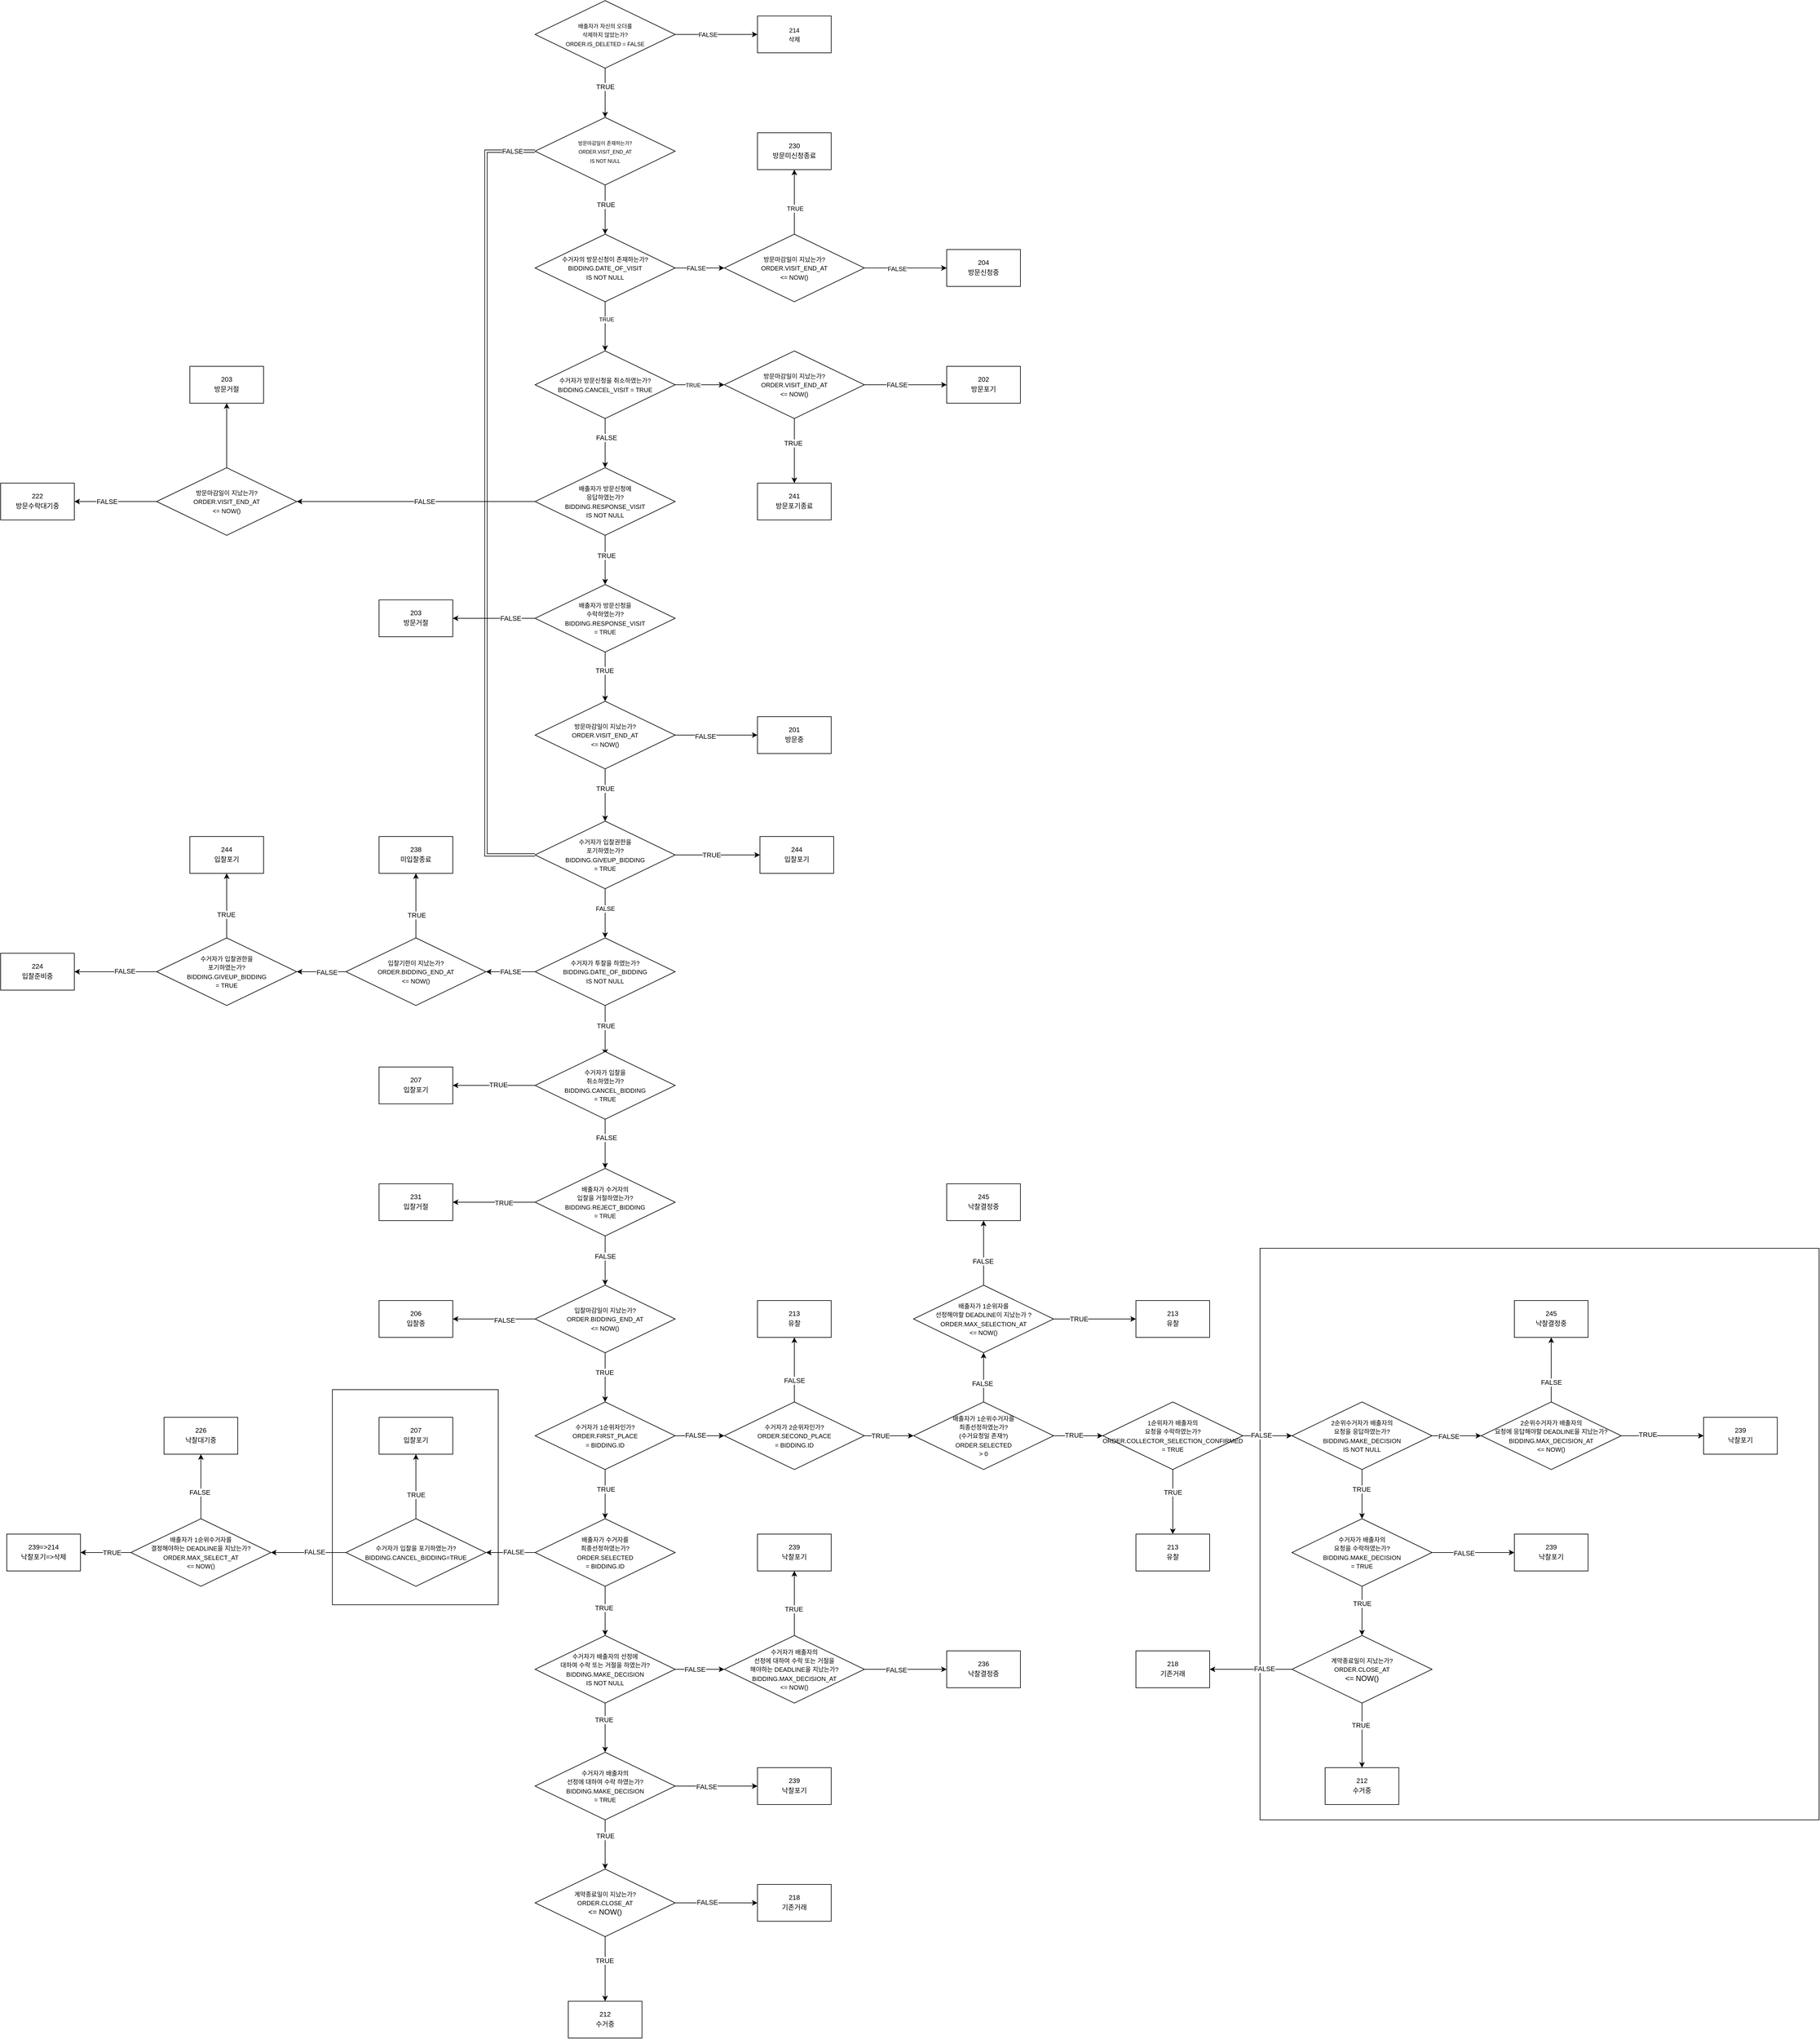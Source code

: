 <mxfile>
    <diagram id="RlCUwnaK-4LFBKvAwP7c" name="Page-1">
        <mxGraphModel dx="2082" dy="641" grid="1" gridSize="10" guides="1" tooltips="1" connect="1" arrows="1" fold="1" page="1" pageScale="1" pageWidth="827" pageHeight="1169" math="0" shadow="0">
            <root>
                <mxCell id="0"/>
                <mxCell id="1" parent="0"/>
                <mxCell id="23" value="" style="rounded=0;whiteSpace=wrap;html=1;fontSize=10;fillColor=none;" vertex="1" parent="1">
                    <mxGeometry x="1480" y="2070" width="910" height="930" as="geometry"/>
                </mxCell>
                <mxCell id="0ODxhAR9AB6k-3VPqA4q-3" value="" style="edgeStyle=orthogonalEdgeStyle;rounded=0;orthogonalLoop=1;jettySize=auto;html=1;" parent="1" source="0ODxhAR9AB6k-3VPqA4q-1" target="0ODxhAR9AB6k-3VPqA4q-2" edge="1">
                    <mxGeometry relative="1" as="geometry"/>
                </mxCell>
                <mxCell id="0ODxhAR9AB6k-3VPqA4q-12" value="TRUE" style="edgeLabel;html=1;align=center;verticalAlign=middle;resizable=0;points=[];" parent="0ODxhAR9AB6k-3VPqA4q-3" vertex="1" connectable="0">
                    <mxGeometry x="-0.246" relative="1" as="geometry">
                        <mxPoint as="offset"/>
                    </mxGeometry>
                </mxCell>
                <mxCell id="0ODxhAR9AB6k-3VPqA4q-5" value="" style="edgeStyle=orthogonalEdgeStyle;rounded=0;orthogonalLoop=1;jettySize=auto;html=1;" parent="1" source="0ODxhAR9AB6k-3VPqA4q-1" target="0ODxhAR9AB6k-3VPqA4q-4" edge="1">
                    <mxGeometry relative="1" as="geometry"/>
                </mxCell>
                <mxCell id="0ODxhAR9AB6k-3VPqA4q-6" value="&lt;font size=&quot;1&quot;&gt;FALSE&lt;/font&gt;" style="edgeLabel;html=1;align=center;verticalAlign=middle;resizable=0;points=[];" parent="0ODxhAR9AB6k-3VPqA4q-5" vertex="1" connectable="0">
                    <mxGeometry x="-0.217" relative="1" as="geometry">
                        <mxPoint as="offset"/>
                    </mxGeometry>
                </mxCell>
                <mxCell id="0ODxhAR9AB6k-3VPqA4q-1" value="&lt;font style=&quot;font-size: 9px&quot;&gt;배출자가 자신의 오더를 &lt;br style=&quot;font-size: 9px&quot;&gt;삭제하지 않았는가?&lt;br style=&quot;font-size: 9px&quot;&gt;ORDER.IS_DELETED = FALSE&lt;/font&gt;" style="rhombus;whiteSpace=wrap;html=1;" parent="1" vertex="1">
                    <mxGeometry x="300" y="40" width="228" height="110" as="geometry"/>
                </mxCell>
                <mxCell id="0ODxhAR9AB6k-3VPqA4q-11" value="" style="edgeStyle=orthogonalEdgeStyle;rounded=0;orthogonalLoop=1;jettySize=auto;html=1;" parent="1" source="0ODxhAR9AB6k-3VPqA4q-2" target="0ODxhAR9AB6k-3VPqA4q-10" edge="1">
                    <mxGeometry relative="1" as="geometry"/>
                </mxCell>
                <mxCell id="0ODxhAR9AB6k-3VPqA4q-13" value="TRUE" style="edgeLabel;html=1;align=center;verticalAlign=middle;resizable=0;points=[];" parent="0ODxhAR9AB6k-3VPqA4q-11" vertex="1" connectable="0">
                    <mxGeometry x="-0.199" y="1" relative="1" as="geometry">
                        <mxPoint as="offset"/>
                    </mxGeometry>
                </mxCell>
                <mxCell id="0ODxhAR9AB6k-3VPqA4q-255" style="edgeStyle=orthogonalEdgeStyle;rounded=0;orthogonalLoop=1;jettySize=auto;html=1;fontSize=11;shape=link;entryX=0;entryY=0.5;entryDx=0;entryDy=0;" parent="1" source="0ODxhAR9AB6k-3VPqA4q-2" target="29" edge="1">
                    <mxGeometry relative="1" as="geometry">
                        <Array as="points">
                            <mxPoint x="220" y="285"/>
                            <mxPoint x="220" y="1430"/>
                        </Array>
                        <mxPoint x="280" y="1500" as="targetPoint"/>
                    </mxGeometry>
                </mxCell>
                <mxCell id="0ODxhAR9AB6k-3VPqA4q-262" value="FALSE" style="edgeLabel;html=1;align=center;verticalAlign=middle;resizable=0;points=[];fontSize=11;" parent="0ODxhAR9AB6k-3VPqA4q-255" vertex="1" connectable="0">
                    <mxGeometry x="-0.93" relative="1" as="geometry">
                        <mxPoint x="8" as="offset"/>
                    </mxGeometry>
                </mxCell>
                <mxCell id="0ODxhAR9AB6k-3VPqA4q-2" value="&lt;font style=&quot;font-size: 8px&quot;&gt;방문마감일이 존재하는가?&lt;br style=&quot;font-size: 8px&quot;&gt;ORDER.VISIT_END_AT &lt;br style=&quot;font-size: 8px&quot;&gt;IS NOT NULL&lt;/font&gt;" style="rhombus;whiteSpace=wrap;html=1;" parent="1" vertex="1">
                    <mxGeometry x="300" y="230" width="228" height="110" as="geometry"/>
                </mxCell>
                <mxCell id="0ODxhAR9AB6k-3VPqA4q-4" value="&lt;font style=&quot;font-size: 10px&quot;&gt;214&lt;br&gt;삭제&lt;br&gt;&lt;/font&gt;" style="whiteSpace=wrap;html=1;" parent="1" vertex="1">
                    <mxGeometry x="662" y="65" width="120" height="60" as="geometry"/>
                </mxCell>
                <mxCell id="0ODxhAR9AB6k-3VPqA4q-15" value="" style="edgeStyle=orthogonalEdgeStyle;rounded=0;orthogonalLoop=1;jettySize=auto;html=1;" parent="1" source="0ODxhAR9AB6k-3VPqA4q-10" target="0ODxhAR9AB6k-3VPqA4q-14" edge="1">
                    <mxGeometry relative="1" as="geometry"/>
                </mxCell>
                <mxCell id="0ODxhAR9AB6k-3VPqA4q-16" value="&lt;font style=&quot;font-size: 10px&quot;&gt;FALSE&lt;/font&gt;" style="edgeLabel;html=1;align=center;verticalAlign=middle;resizable=0;points=[];" parent="0ODxhAR9AB6k-3VPqA4q-15" vertex="1" connectable="0">
                    <mxGeometry x="-0.166" relative="1" as="geometry">
                        <mxPoint as="offset"/>
                    </mxGeometry>
                </mxCell>
                <mxCell id="0ODxhAR9AB6k-3VPqA4q-30" value="" style="edgeStyle=orthogonalEdgeStyle;rounded=0;orthogonalLoop=1;jettySize=auto;html=1;fontSize=9;" parent="1" source="0ODxhAR9AB6k-3VPqA4q-10" target="0ODxhAR9AB6k-3VPqA4q-29" edge="1">
                    <mxGeometry relative="1" as="geometry"/>
                </mxCell>
                <mxCell id="0ODxhAR9AB6k-3VPqA4q-34" value="TRUE" style="edgeLabel;html=1;align=center;verticalAlign=middle;resizable=0;points=[];fontSize=9;" parent="0ODxhAR9AB6k-3VPqA4q-30" vertex="1" connectable="0">
                    <mxGeometry x="-0.292" y="2" relative="1" as="geometry">
                        <mxPoint as="offset"/>
                    </mxGeometry>
                </mxCell>
                <mxCell id="0ODxhAR9AB6k-3VPqA4q-10" value="&lt;font style=&quot;font-size: 10px&quot;&gt;수거자의 방문신청이 존재하는가?&lt;br&gt;BIDDING.DATE_OF_VISIT&lt;br&gt;IS NOT NULL&lt;/font&gt;" style="rhombus;whiteSpace=wrap;html=1;" parent="1" vertex="1">
                    <mxGeometry x="300" y="420" width="228" height="110" as="geometry"/>
                </mxCell>
                <mxCell id="0ODxhAR9AB6k-3VPqA4q-21" value="" style="edgeStyle=orthogonalEdgeStyle;rounded=0;orthogonalLoop=1;jettySize=auto;html=1;" parent="1" source="0ODxhAR9AB6k-3VPqA4q-14" target="0ODxhAR9AB6k-3VPqA4q-20" edge="1">
                    <mxGeometry relative="1" as="geometry"/>
                </mxCell>
                <mxCell id="0ODxhAR9AB6k-3VPqA4q-22" value="&lt;font style=&quot;font-size: 10px&quot;&gt;FALSE&lt;/font&gt;" style="edgeLabel;html=1;align=center;verticalAlign=middle;resizable=0;points=[];" parent="0ODxhAR9AB6k-3VPqA4q-21" vertex="1" connectable="0">
                    <mxGeometry x="-0.216" y="-1" relative="1" as="geometry">
                        <mxPoint as="offset"/>
                    </mxGeometry>
                </mxCell>
                <mxCell id="0ODxhAR9AB6k-3VPqA4q-24" value="" style="edgeStyle=orthogonalEdgeStyle;rounded=0;orthogonalLoop=1;jettySize=auto;html=1;" parent="1" source="0ODxhAR9AB6k-3VPqA4q-14" target="0ODxhAR9AB6k-3VPqA4q-23" edge="1">
                    <mxGeometry relative="1" as="geometry"/>
                </mxCell>
                <mxCell id="0ODxhAR9AB6k-3VPqA4q-25" value="&lt;font style=&quot;font-size: 10px&quot;&gt;TRUE&lt;/font&gt;" style="edgeLabel;html=1;align=center;verticalAlign=middle;resizable=0;points=[];" parent="0ODxhAR9AB6k-3VPqA4q-24" vertex="1" connectable="0">
                    <mxGeometry x="-0.199" y="-1" relative="1" as="geometry">
                        <mxPoint as="offset"/>
                    </mxGeometry>
                </mxCell>
                <mxCell id="0ODxhAR9AB6k-3VPqA4q-14" value="&lt;font style=&quot;font-size: 10px&quot;&gt;방문마감일이 지났는가?&lt;br&gt;ORDER.VISIT_END_AT&lt;br&gt;&amp;lt;= NOW()&lt;/font&gt;" style="rhombus;whiteSpace=wrap;html=1;" parent="1" vertex="1">
                    <mxGeometry x="608" y="420" width="228" height="110" as="geometry"/>
                </mxCell>
                <mxCell id="0ODxhAR9AB6k-3VPqA4q-20" value="&lt;font style=&quot;font-size: 10px&quot;&gt;&lt;font style=&quot;font-size: 11px&quot;&gt;204&lt;br&gt;&lt;/font&gt;&lt;table style=&quot;font-size: 11px&quot;&gt;&lt;tbody&gt;&lt;tr&gt;&lt;td&gt;방문신청중&lt;/td&gt;&lt;/tr&gt;&lt;/tbody&gt;&lt;/table&gt;&lt;/font&gt;" style="whiteSpace=wrap;html=1;" parent="1" vertex="1">
                    <mxGeometry x="970" y="445" width="120" height="60" as="geometry"/>
                </mxCell>
                <mxCell id="0ODxhAR9AB6k-3VPqA4q-23" value="&lt;font style=&quot;font-size: 10px&quot;&gt;&lt;font style=&quot;font-size: 11px&quot;&gt;230&lt;br&gt;&lt;/font&gt;&lt;table style=&quot;font-size: 11px&quot;&gt;&lt;tbody&gt;&lt;tr&gt;&lt;td&gt;방문미신청종료&lt;/td&gt;&lt;/tr&gt;&lt;/tbody&gt;&lt;/table&gt;&lt;/font&gt;" style="whiteSpace=wrap;html=1;" parent="1" vertex="1">
                    <mxGeometry x="662" y="255" width="120" height="60" as="geometry"/>
                </mxCell>
                <mxCell id="0ODxhAR9AB6k-3VPqA4q-32" value="" style="edgeStyle=orthogonalEdgeStyle;rounded=0;orthogonalLoop=1;jettySize=auto;html=1;fontSize=9;" parent="1" source="0ODxhAR9AB6k-3VPqA4q-29" target="0ODxhAR9AB6k-3VPqA4q-31" edge="1">
                    <mxGeometry relative="1" as="geometry"/>
                </mxCell>
                <mxCell id="0ODxhAR9AB6k-3VPqA4q-33" value="TRUE" style="edgeLabel;html=1;align=center;verticalAlign=middle;resizable=0;points=[];fontSize=9;" parent="0ODxhAR9AB6k-3VPqA4q-32" vertex="1" connectable="0">
                    <mxGeometry x="-0.292" y="-1" relative="1" as="geometry">
                        <mxPoint as="offset"/>
                    </mxGeometry>
                </mxCell>
                <mxCell id="0ODxhAR9AB6k-3VPqA4q-36" value="" style="edgeStyle=orthogonalEdgeStyle;rounded=0;orthogonalLoop=1;jettySize=auto;html=1;fontSize=9;" parent="1" source="0ODxhAR9AB6k-3VPqA4q-29" target="0ODxhAR9AB6k-3VPqA4q-35" edge="1">
                    <mxGeometry relative="1" as="geometry">
                        <Array as="points">
                            <mxPoint x="414" y="760"/>
                            <mxPoint x="414" y="760"/>
                        </Array>
                    </mxGeometry>
                </mxCell>
                <mxCell id="0ODxhAR9AB6k-3VPqA4q-43" value="FALSE" style="edgeLabel;html=1;align=center;verticalAlign=middle;resizable=0;points=[];fontSize=11;" parent="0ODxhAR9AB6k-3VPqA4q-36" vertex="1" connectable="0">
                    <mxGeometry x="-0.233" y="2" relative="1" as="geometry">
                        <mxPoint as="offset"/>
                    </mxGeometry>
                </mxCell>
                <mxCell id="0ODxhAR9AB6k-3VPqA4q-29" value="&lt;font style=&quot;font-size: 10px&quot;&gt;수거자가 방문신청을 취소하였는가?&lt;br&gt;BIDDING.CANCEL_VISIT = TRUE&lt;/font&gt;" style="rhombus;whiteSpace=wrap;html=1;" parent="1" vertex="1">
                    <mxGeometry x="300" y="610" width="228" height="110" as="geometry"/>
                </mxCell>
                <mxCell id="0ODxhAR9AB6k-3VPqA4q-38" value="" style="edgeStyle=orthogonalEdgeStyle;rounded=0;orthogonalLoop=1;jettySize=auto;html=1;fontSize=9;" parent="1" source="0ODxhAR9AB6k-3VPqA4q-31" target="0ODxhAR9AB6k-3VPqA4q-37" edge="1">
                    <mxGeometry relative="1" as="geometry"/>
                </mxCell>
                <mxCell id="0ODxhAR9AB6k-3VPqA4q-39" value="FALSE" style="edgeLabel;html=1;align=center;verticalAlign=middle;resizable=0;points=[];fontSize=11;" parent="0ODxhAR9AB6k-3VPqA4q-38" vertex="1" connectable="0">
                    <mxGeometry x="-0.214" relative="1" as="geometry">
                        <mxPoint as="offset"/>
                    </mxGeometry>
                </mxCell>
                <mxCell id="0ODxhAR9AB6k-3VPqA4q-41" value="" style="edgeStyle=orthogonalEdgeStyle;rounded=0;orthogonalLoop=1;jettySize=auto;html=1;fontSize=11;" parent="1" source="0ODxhAR9AB6k-3VPqA4q-31" target="0ODxhAR9AB6k-3VPqA4q-40" edge="1">
                    <mxGeometry relative="1" as="geometry"/>
                </mxCell>
                <mxCell id="0ODxhAR9AB6k-3VPqA4q-42" value="TRUE" style="edgeLabel;html=1;align=center;verticalAlign=middle;resizable=0;points=[];fontSize=11;" parent="0ODxhAR9AB6k-3VPqA4q-41" vertex="1" connectable="0">
                    <mxGeometry x="-0.245" y="-2" relative="1" as="geometry">
                        <mxPoint as="offset"/>
                    </mxGeometry>
                </mxCell>
                <mxCell id="0ODxhAR9AB6k-3VPqA4q-31" value="&lt;span style=&quot;font-size: 10px&quot;&gt;방문마감일이 지났는가?&lt;/span&gt;&lt;br style=&quot;font-size: 10px&quot;&gt;&lt;span style=&quot;font-size: 10px&quot;&gt;ORDER.VISIT_END_AT&lt;/span&gt;&lt;br style=&quot;font-size: 10px&quot;&gt;&lt;span style=&quot;font-size: 10px&quot;&gt;&amp;lt;= NOW()&lt;/span&gt;" style="rhombus;whiteSpace=wrap;html=1;" parent="1" vertex="1">
                    <mxGeometry x="608" y="610" width="228" height="110" as="geometry"/>
                </mxCell>
                <mxCell id="0ODxhAR9AB6k-3VPqA4q-45" value="" style="edgeStyle=orthogonalEdgeStyle;rounded=0;orthogonalLoop=1;jettySize=auto;html=1;fontSize=11;" parent="1" source="0ODxhAR9AB6k-3VPqA4q-35" target="0ODxhAR9AB6k-3VPqA4q-44" edge="1">
                    <mxGeometry relative="1" as="geometry"/>
                </mxCell>
                <mxCell id="0ODxhAR9AB6k-3VPqA4q-46" value="FALSE" style="edgeLabel;html=1;align=center;verticalAlign=middle;resizable=0;points=[];fontSize=11;" parent="0ODxhAR9AB6k-3VPqA4q-45" vertex="1" connectable="0">
                    <mxGeometry x="-0.234" y="-1" relative="1" as="geometry">
                        <mxPoint x="-32" y="1" as="offset"/>
                    </mxGeometry>
                </mxCell>
                <mxCell id="0ODxhAR9AB6k-3VPqA4q-53" value="" style="edgeStyle=orthogonalEdgeStyle;rounded=0;orthogonalLoop=1;jettySize=auto;html=1;fontSize=11;" parent="1" source="0ODxhAR9AB6k-3VPqA4q-35" target="0ODxhAR9AB6k-3VPqA4q-52" edge="1">
                    <mxGeometry relative="1" as="geometry"/>
                </mxCell>
                <mxCell id="0ODxhAR9AB6k-3VPqA4q-54" value="TRUE" style="edgeLabel;html=1;align=center;verticalAlign=middle;resizable=0;points=[];fontSize=11;" parent="0ODxhAR9AB6k-3VPqA4q-53" vertex="1" connectable="0">
                    <mxGeometry x="-0.172" y="2" relative="1" as="geometry">
                        <mxPoint as="offset"/>
                    </mxGeometry>
                </mxCell>
                <mxCell id="0ODxhAR9AB6k-3VPqA4q-35" value="&lt;font style=&quot;font-size: 10px&quot;&gt;배출자가 방문신청에 &lt;br&gt;응답하였는가?&lt;br&gt;BIDDING.RESPONSE_VISIT &lt;br&gt;IS NOT NULL&lt;/font&gt;" style="rhombus;whiteSpace=wrap;html=1;" parent="1" vertex="1">
                    <mxGeometry x="300" y="800" width="228" height="110" as="geometry"/>
                </mxCell>
                <mxCell id="0ODxhAR9AB6k-3VPqA4q-37" value="&lt;font style=&quot;font-size: 11px&quot;&gt;202&lt;br&gt;&lt;/font&gt;&lt;table style=&quot;font-size: 11px&quot;&gt;&lt;tbody&gt;&lt;tr&gt;&lt;td&gt;&lt;font style=&quot;font-size: 11px&quot;&gt;방문포기&lt;/font&gt;&lt;/td&gt;&lt;/tr&gt;&lt;/tbody&gt;&lt;/table&gt;" style="whiteSpace=wrap;html=1;" parent="1" vertex="1">
                    <mxGeometry x="970" y="635" width="120" height="60" as="geometry"/>
                </mxCell>
                <mxCell id="0ODxhAR9AB6k-3VPqA4q-40" value="&lt;font style=&quot;font-size: 11px&quot;&gt;241&lt;br&gt;&lt;/font&gt;&lt;table style=&quot;font-size: 11px&quot;&gt;&lt;tbody&gt;&lt;tr&gt;&lt;td&gt;방문포기종료&lt;/td&gt;&lt;/tr&gt;&lt;/tbody&gt;&lt;/table&gt;" style="whiteSpace=wrap;html=1;" parent="1" vertex="1">
                    <mxGeometry x="662" y="825" width="120" height="60" as="geometry"/>
                </mxCell>
                <mxCell id="0ODxhAR9AB6k-3VPqA4q-48" value="" style="edgeStyle=orthogonalEdgeStyle;rounded=0;orthogonalLoop=1;jettySize=auto;html=1;fontSize=11;" parent="1" source="0ODxhAR9AB6k-3VPqA4q-44" target="0ODxhAR9AB6k-3VPqA4q-47" edge="1">
                    <mxGeometry relative="1" as="geometry"/>
                </mxCell>
                <mxCell id="0ODxhAR9AB6k-3VPqA4q-49" value="FALSE" style="edgeLabel;html=1;align=center;verticalAlign=middle;resizable=0;points=[];fontSize=11;" parent="0ODxhAR9AB6k-3VPqA4q-48" vertex="1" connectable="0">
                    <mxGeometry x="0.213" relative="1" as="geometry">
                        <mxPoint as="offset"/>
                    </mxGeometry>
                </mxCell>
                <mxCell id="0ODxhAR9AB6k-3VPqA4q-51" value="" style="edgeStyle=orthogonalEdgeStyle;rounded=0;orthogonalLoop=1;jettySize=auto;html=1;fontSize=11;" parent="1" source="0ODxhAR9AB6k-3VPqA4q-44" target="0ODxhAR9AB6k-3VPqA4q-50" edge="1">
                    <mxGeometry relative="1" as="geometry"/>
                </mxCell>
                <mxCell id="0ODxhAR9AB6k-3VPqA4q-44" value="&lt;span style=&quot;font-size: 10px&quot;&gt;방문마감일이 지났는가?&lt;/span&gt;&lt;br style=&quot;font-size: 10px&quot;&gt;&lt;span style=&quot;font-size: 10px&quot;&gt;ORDER.VISIT_END_AT&lt;/span&gt;&lt;br style=&quot;font-size: 10px&quot;&gt;&lt;span style=&quot;font-size: 10px&quot;&gt;&amp;lt;= NOW()&lt;/span&gt;" style="rhombus;whiteSpace=wrap;html=1;" parent="1" vertex="1">
                    <mxGeometry x="-316" y="800" width="228" height="110" as="geometry"/>
                </mxCell>
                <mxCell id="0ODxhAR9AB6k-3VPqA4q-47" value="&lt;font style=&quot;font-size: 11px&quot;&gt;222&lt;br&gt;&lt;/font&gt;&lt;table style=&quot;font-size: 11px&quot;&gt;&lt;tbody&gt;&lt;tr&gt;&lt;td&gt;방문수락대기중&lt;/td&gt;&lt;/tr&gt;&lt;/tbody&gt;&lt;/table&gt;" style="whiteSpace=wrap;html=1;" parent="1" vertex="1">
                    <mxGeometry x="-570" y="825" width="120" height="60" as="geometry"/>
                </mxCell>
                <mxCell id="0ODxhAR9AB6k-3VPqA4q-50" value="&lt;font style=&quot;font-size: 11px&quot;&gt;203&lt;br&gt;&lt;/font&gt;&lt;table style=&quot;font-size: 11px&quot;&gt;&lt;tbody&gt;&lt;tr&gt;&lt;td&gt;방문거절&lt;/td&gt;&lt;/tr&gt;&lt;/tbody&gt;&lt;/table&gt;" style="whiteSpace=wrap;html=1;" parent="1" vertex="1">
                    <mxGeometry x="-262" y="635" width="120" height="60" as="geometry"/>
                </mxCell>
                <mxCell id="0ODxhAR9AB6k-3VPqA4q-56" value="" style="edgeStyle=orthogonalEdgeStyle;rounded=0;orthogonalLoop=1;jettySize=auto;html=1;fontSize=11;" parent="1" source="0ODxhAR9AB6k-3VPqA4q-52" target="0ODxhAR9AB6k-3VPqA4q-55" edge="1">
                    <mxGeometry relative="1" as="geometry"/>
                </mxCell>
                <mxCell id="0ODxhAR9AB6k-3VPqA4q-57" value="FALSE" style="edgeLabel;html=1;align=center;verticalAlign=middle;resizable=0;points=[];fontSize=11;" parent="0ODxhAR9AB6k-3VPqA4q-56" vertex="1" connectable="0">
                    <mxGeometry x="-0.162" y="1" relative="1" as="geometry">
                        <mxPoint x="16" y="-1" as="offset"/>
                    </mxGeometry>
                </mxCell>
                <mxCell id="0ODxhAR9AB6k-3VPqA4q-59" value="" style="edgeStyle=orthogonalEdgeStyle;rounded=0;orthogonalLoop=1;jettySize=auto;html=1;fontSize=11;" parent="1" source="0ODxhAR9AB6k-3VPqA4q-52" target="0ODxhAR9AB6k-3VPqA4q-58" edge="1">
                    <mxGeometry relative="1" as="geometry"/>
                </mxCell>
                <mxCell id="0ODxhAR9AB6k-3VPqA4q-60" value="TRUE" style="edgeLabel;html=1;align=center;verticalAlign=middle;resizable=0;points=[];fontSize=11;" parent="0ODxhAR9AB6k-3VPqA4q-59" vertex="1" connectable="0">
                    <mxGeometry x="-0.267" y="-1" relative="1" as="geometry">
                        <mxPoint as="offset"/>
                    </mxGeometry>
                </mxCell>
                <mxCell id="0ODxhAR9AB6k-3VPqA4q-52" value="&lt;font style=&quot;font-size: 10px&quot;&gt;배출자가 방문신청을 &lt;br&gt;수락하였는가?&lt;br&gt;BIDDING.RESPONSE_VISIT &lt;br&gt;= TRUE&lt;/font&gt;" style="rhombus;whiteSpace=wrap;html=1;" parent="1" vertex="1">
                    <mxGeometry x="300" y="990" width="228" height="110" as="geometry"/>
                </mxCell>
                <mxCell id="0ODxhAR9AB6k-3VPqA4q-55" value="&lt;font style=&quot;font-size: 11px&quot;&gt;203&lt;br&gt;&lt;/font&gt;&lt;table style=&quot;font-size: 11px&quot;&gt;&lt;tbody&gt;&lt;tr&gt;&lt;td&gt;방문거절&lt;/td&gt;&lt;/tr&gt;&lt;/tbody&gt;&lt;/table&gt;" style="whiteSpace=wrap;html=1;" parent="1" vertex="1">
                    <mxGeometry x="46" y="1015" width="120" height="60" as="geometry"/>
                </mxCell>
                <mxCell id="0ODxhAR9AB6k-3VPqA4q-65" value="" style="edgeStyle=orthogonalEdgeStyle;rounded=0;orthogonalLoop=1;jettySize=auto;html=1;fontSize=11;" parent="1" source="0ODxhAR9AB6k-3VPqA4q-58" target="0ODxhAR9AB6k-3VPqA4q-64" edge="1">
                    <mxGeometry relative="1" as="geometry"/>
                </mxCell>
                <mxCell id="0ODxhAR9AB6k-3VPqA4q-66" value="FALSE" style="edgeLabel;html=1;align=center;verticalAlign=middle;resizable=0;points=[];fontSize=11;" parent="0ODxhAR9AB6k-3VPqA4q-65" vertex="1" connectable="0">
                    <mxGeometry x="-0.269" y="-2" relative="1" as="geometry">
                        <mxPoint as="offset"/>
                    </mxGeometry>
                </mxCell>
                <mxCell id="0ODxhAR9AB6k-3VPqA4q-68" value="" style="edgeStyle=orthogonalEdgeStyle;rounded=0;orthogonalLoop=1;jettySize=auto;html=1;fontSize=11;entryX=0.5;entryY=0;entryDx=0;entryDy=0;" parent="1" source="0ODxhAR9AB6k-3VPqA4q-58" target="29" edge="1">
                    <mxGeometry relative="1" as="geometry"/>
                </mxCell>
                <mxCell id="0ODxhAR9AB6k-3VPqA4q-69" value="TRUE" style="edgeLabel;html=1;align=center;verticalAlign=middle;resizable=0;points=[];fontSize=11;" parent="0ODxhAR9AB6k-3VPqA4q-68" vertex="1" connectable="0">
                    <mxGeometry x="-0.259" relative="1" as="geometry">
                        <mxPoint as="offset"/>
                    </mxGeometry>
                </mxCell>
                <mxCell id="0ODxhAR9AB6k-3VPqA4q-58" value="&lt;span style=&quot;font-size: 10px&quot;&gt;방문마감일이 지났는가?&lt;/span&gt;&lt;br style=&quot;font-size: 10px&quot;&gt;&lt;span style=&quot;font-size: 10px&quot;&gt;ORDER.VISIT_END_AT&lt;/span&gt;&lt;br style=&quot;font-size: 10px&quot;&gt;&lt;span style=&quot;font-size: 10px&quot;&gt;&amp;lt;= NOW()&lt;/span&gt;" style="rhombus;whiteSpace=wrap;html=1;" parent="1" vertex="1">
                    <mxGeometry x="300" y="1180" width="228" height="110" as="geometry"/>
                </mxCell>
                <mxCell id="0ODxhAR9AB6k-3VPqA4q-64" value="&lt;font style=&quot;font-size: 11px&quot;&gt;201&lt;br&gt;&lt;/font&gt;&lt;table style=&quot;font-size: 11px&quot;&gt;&lt;tbody&gt;&lt;tr&gt;&lt;td&gt;방문중&lt;/td&gt;&lt;/tr&gt;&lt;/tbody&gt;&lt;/table&gt;" style="whiteSpace=wrap;html=1;" parent="1" vertex="1">
                    <mxGeometry x="662" y="1205" width="120" height="60" as="geometry"/>
                </mxCell>
                <mxCell id="0ODxhAR9AB6k-3VPqA4q-71" value="" style="edgeStyle=orthogonalEdgeStyle;rounded=0;orthogonalLoop=1;jettySize=auto;html=1;fontSize=11;" parent="1" source="0ODxhAR9AB6k-3VPqA4q-67" target="0ODxhAR9AB6k-3VPqA4q-70" edge="1">
                    <mxGeometry relative="1" as="geometry"/>
                </mxCell>
                <mxCell id="0ODxhAR9AB6k-3VPqA4q-72" value="FALSE" style="edgeLabel;html=1;align=center;verticalAlign=middle;resizable=0;points=[];fontSize=11;" parent="0ODxhAR9AB6k-3VPqA4q-71" vertex="1" connectable="0">
                    <mxGeometry x="0.231" relative="1" as="geometry">
                        <mxPoint x="9" as="offset"/>
                    </mxGeometry>
                </mxCell>
                <mxCell id="0ODxhAR9AB6k-3VPqA4q-86" value="" style="edgeStyle=orthogonalEdgeStyle;rounded=0;orthogonalLoop=1;jettySize=auto;html=1;fontSize=11;" parent="1" source="0ODxhAR9AB6k-3VPqA4q-67" edge="1">
                    <mxGeometry relative="1" as="geometry">
                        <mxPoint x="414" y="1755" as="targetPoint"/>
                    </mxGeometry>
                </mxCell>
                <mxCell id="0ODxhAR9AB6k-3VPqA4q-90" value="TRUE" style="edgeLabel;html=1;align=center;verticalAlign=middle;resizable=0;points=[];fontSize=11;" parent="0ODxhAR9AB6k-3VPqA4q-86" vertex="1" connectable="0">
                    <mxGeometry x="-0.198" y="1" relative="1" as="geometry">
                        <mxPoint as="offset"/>
                    </mxGeometry>
                </mxCell>
                <mxCell id="0ODxhAR9AB6k-3VPqA4q-67" value="&lt;span style=&quot;font-size: 10px&quot;&gt;수거자가 투찰을 하였는가?&lt;/span&gt;&lt;br style=&quot;font-size: 10px&quot;&gt;&lt;span style=&quot;font-size: 10px&quot;&gt;BIDDING.DATE_OF_BIDDING&lt;br&gt;IS NOT NULL&lt;/span&gt;" style="rhombus;whiteSpace=wrap;html=1;" parent="1" vertex="1">
                    <mxGeometry x="300" y="1565" width="228" height="110" as="geometry"/>
                </mxCell>
                <mxCell id="0ODxhAR9AB6k-3VPqA4q-74" value="" style="edgeStyle=orthogonalEdgeStyle;rounded=0;orthogonalLoop=1;jettySize=auto;html=1;fontSize=11;" parent="1" source="0ODxhAR9AB6k-3VPqA4q-70" target="0ODxhAR9AB6k-3VPqA4q-73" edge="1">
                    <mxGeometry relative="1" as="geometry"/>
                </mxCell>
                <mxCell id="0ODxhAR9AB6k-3VPqA4q-75" value="TRUE" style="edgeLabel;html=1;align=center;verticalAlign=middle;resizable=0;points=[];fontSize=11;" parent="0ODxhAR9AB6k-3VPqA4q-74" vertex="1" connectable="0">
                    <mxGeometry x="-0.291" y="-1" relative="1" as="geometry">
                        <mxPoint as="offset"/>
                    </mxGeometry>
                </mxCell>
                <mxCell id="0ODxhAR9AB6k-3VPqA4q-77" value="" style="edgeStyle=orthogonalEdgeStyle;rounded=0;orthogonalLoop=1;jettySize=auto;html=1;fontSize=11;" parent="1" source="0ODxhAR9AB6k-3VPqA4q-70" target="0ODxhAR9AB6k-3VPqA4q-76" edge="1">
                    <mxGeometry relative="1" as="geometry"/>
                </mxCell>
                <mxCell id="0ODxhAR9AB6k-3VPqA4q-78" value="FALSE" style="edgeLabel;html=1;align=center;verticalAlign=middle;resizable=0;points=[];fontSize=11;" parent="0ODxhAR9AB6k-3VPqA4q-77" vertex="1" connectable="0">
                    <mxGeometry x="-0.21" y="1" relative="1" as="geometry">
                        <mxPoint as="offset"/>
                    </mxGeometry>
                </mxCell>
                <mxCell id="0ODxhAR9AB6k-3VPqA4q-70" value="&lt;span style=&quot;font-size: 10px&quot;&gt;입찰기한이 지났는가?&lt;/span&gt;&lt;br style=&quot;font-size: 10px&quot;&gt;&lt;span style=&quot;font-size: 10px&quot;&gt;ORDER.BIDDING_END_AT&lt;br&gt;&amp;lt;= NOW()&lt;/span&gt;" style="rhombus;whiteSpace=wrap;html=1;" parent="1" vertex="1">
                    <mxGeometry x="-8" y="1565" width="228" height="110" as="geometry"/>
                </mxCell>
                <mxCell id="0ODxhAR9AB6k-3VPqA4q-73" value="&lt;font style=&quot;font-size: 11px&quot;&gt;238&lt;br&gt;&lt;/font&gt;&lt;table style=&quot;font-size: 11px&quot;&gt;&lt;tbody&gt;&lt;tr&gt;&lt;td&gt;미입찰종료&lt;/td&gt;&lt;/tr&gt;&lt;/tbody&gt;&lt;/table&gt;" style="whiteSpace=wrap;html=1;" parent="1" vertex="1">
                    <mxGeometry x="46" y="1400" width="120" height="60" as="geometry"/>
                </mxCell>
                <mxCell id="0ODxhAR9AB6k-3VPqA4q-80" value="" style="edgeStyle=orthogonalEdgeStyle;rounded=0;orthogonalLoop=1;jettySize=auto;html=1;fontSize=11;" parent="1" source="0ODxhAR9AB6k-3VPqA4q-76" target="0ODxhAR9AB6k-3VPqA4q-79" edge="1">
                    <mxGeometry relative="1" as="geometry"/>
                </mxCell>
                <mxCell id="0ODxhAR9AB6k-3VPqA4q-81" value="TRUE" style="edgeLabel;html=1;align=center;verticalAlign=middle;resizable=0;points=[];fontSize=11;" parent="0ODxhAR9AB6k-3VPqA4q-80" vertex="1" connectable="0">
                    <mxGeometry x="-0.278" y="1" relative="1" as="geometry">
                        <mxPoint as="offset"/>
                    </mxGeometry>
                </mxCell>
                <mxCell id="0ODxhAR9AB6k-3VPqA4q-83" value="" style="edgeStyle=orthogonalEdgeStyle;rounded=0;orthogonalLoop=1;jettySize=auto;html=1;fontSize=11;" parent="1" source="0ODxhAR9AB6k-3VPqA4q-76" target="0ODxhAR9AB6k-3VPqA4q-82" edge="1">
                    <mxGeometry relative="1" as="geometry"/>
                </mxCell>
                <mxCell id="0ODxhAR9AB6k-3VPqA4q-84" value="FALSE" style="edgeLabel;html=1;align=center;verticalAlign=middle;resizable=0;points=[];fontSize=11;" parent="0ODxhAR9AB6k-3VPqA4q-83" vertex="1" connectable="0">
                    <mxGeometry x="-0.216" y="-1" relative="1" as="geometry">
                        <mxPoint as="offset"/>
                    </mxGeometry>
                </mxCell>
                <mxCell id="0ODxhAR9AB6k-3VPqA4q-76" value="&lt;span style=&quot;font-size: 10px&quot;&gt;수거자가 입찰권한을&lt;br&gt;포기하였는가?&lt;/span&gt;&lt;br style=&quot;font-size: 10px&quot;&gt;&lt;span style=&quot;font-size: 10px&quot;&gt;BIDDING.GIVEUP_BIDDING&lt;br&gt;= TRUE&lt;/span&gt;" style="rhombus;whiteSpace=wrap;html=1;" parent="1" vertex="1">
                    <mxGeometry x="-316" y="1565" width="228" height="110" as="geometry"/>
                </mxCell>
                <mxCell id="0ODxhAR9AB6k-3VPqA4q-79" value="&lt;font style=&quot;font-size: 11px&quot;&gt;244&lt;br&gt;&lt;/font&gt;&lt;table style=&quot;font-size: 11px&quot;&gt;&lt;tbody&gt;&lt;tr&gt;&lt;td&gt;입찰포기&lt;/td&gt;&lt;/tr&gt;&lt;/tbody&gt;&lt;/table&gt;" style="whiteSpace=wrap;html=1;" parent="1" vertex="1">
                    <mxGeometry x="-262" y="1400" width="120" height="60" as="geometry"/>
                </mxCell>
                <mxCell id="0ODxhAR9AB6k-3VPqA4q-82" value="&lt;font style=&quot;font-size: 11px&quot;&gt;224&lt;br&gt;&lt;/font&gt;&lt;table style=&quot;font-size: 11px&quot;&gt;&lt;tbody&gt;&lt;tr&gt;&lt;td&gt;입찰준비중&lt;/td&gt;&lt;/tr&gt;&lt;/tbody&gt;&lt;/table&gt;" style="whiteSpace=wrap;html=1;" parent="1" vertex="1">
                    <mxGeometry x="-570" y="1590" width="120" height="60" as="geometry"/>
                </mxCell>
                <mxCell id="0ODxhAR9AB6k-3VPqA4q-94" value="" style="edgeStyle=orthogonalEdgeStyle;rounded=0;orthogonalLoop=1;jettySize=auto;html=1;fontSize=11;" parent="1" source="0ODxhAR9AB6k-3VPqA4q-91" target="0ODxhAR9AB6k-3VPqA4q-93" edge="1">
                    <mxGeometry relative="1" as="geometry"/>
                </mxCell>
                <mxCell id="0ODxhAR9AB6k-3VPqA4q-95" value="TRUE" style="edgeLabel;html=1;align=center;verticalAlign=middle;resizable=0;points=[];fontSize=11;" parent="0ODxhAR9AB6k-3VPqA4q-94" vertex="1" connectable="0">
                    <mxGeometry x="-0.1" y="-1" relative="1" as="geometry">
                        <mxPoint as="offset"/>
                    </mxGeometry>
                </mxCell>
                <mxCell id="0ODxhAR9AB6k-3VPqA4q-98" value="" style="edgeStyle=orthogonalEdgeStyle;rounded=0;orthogonalLoop=1;jettySize=auto;html=1;fontSize=11;" parent="1" source="0ODxhAR9AB6k-3VPqA4q-91" target="0ODxhAR9AB6k-3VPqA4q-97" edge="1">
                    <mxGeometry relative="1" as="geometry"/>
                </mxCell>
                <mxCell id="0ODxhAR9AB6k-3VPqA4q-108" value="FALSE" style="edgeLabel;html=1;align=center;verticalAlign=middle;resizable=0;points=[];fontSize=11;" parent="0ODxhAR9AB6k-3VPqA4q-98" vertex="1" connectable="0">
                    <mxGeometry x="-0.267" y="2" relative="1" as="geometry">
                        <mxPoint as="offset"/>
                    </mxGeometry>
                </mxCell>
                <mxCell id="0ODxhAR9AB6k-3VPqA4q-91" value="&lt;span style=&quot;font-size: 10px&quot;&gt;수거자가 입찰을&lt;br&gt;취소하였는가?&lt;/span&gt;&lt;br style=&quot;font-size: 10px&quot;&gt;&lt;span style=&quot;font-size: 10px&quot;&gt;BIDDING.CANCEL_BIDDING&lt;br&gt;= TRUE&lt;/span&gt;" style="rhombus;whiteSpace=wrap;html=1;" parent="1" vertex="1">
                    <mxGeometry x="300" y="1750" width="228" height="110" as="geometry"/>
                </mxCell>
                <mxCell id="0ODxhAR9AB6k-3VPqA4q-93" value="&lt;font style=&quot;font-size: 11px&quot;&gt;207&lt;br&gt;&lt;/font&gt;&lt;table style=&quot;font-size: 11px&quot;&gt;&lt;tbody&gt;&lt;tr&gt;&lt;td&gt;입찰포기&lt;/td&gt;&lt;/tr&gt;&lt;/tbody&gt;&lt;/table&gt;" style="whiteSpace=wrap;html=1;" parent="1" vertex="1">
                    <mxGeometry x="46" y="1775" width="120" height="60" as="geometry"/>
                </mxCell>
                <mxCell id="0ODxhAR9AB6k-3VPqA4q-100" value="" style="edgeStyle=orthogonalEdgeStyle;rounded=0;orthogonalLoop=1;jettySize=auto;html=1;fontSize=11;" parent="1" source="0ODxhAR9AB6k-3VPqA4q-97" target="0ODxhAR9AB6k-3VPqA4q-99" edge="1">
                    <mxGeometry relative="1" as="geometry"/>
                </mxCell>
                <mxCell id="0ODxhAR9AB6k-3VPqA4q-101" value="TRUE" style="edgeLabel;html=1;align=center;verticalAlign=middle;resizable=0;points=[];fontSize=11;" parent="0ODxhAR9AB6k-3VPqA4q-100" vertex="1" connectable="0">
                    <mxGeometry x="-0.234" y="1" relative="1" as="geometry">
                        <mxPoint as="offset"/>
                    </mxGeometry>
                </mxCell>
                <mxCell id="0ODxhAR9AB6k-3VPqA4q-103" value="" style="edgeStyle=orthogonalEdgeStyle;rounded=0;orthogonalLoop=1;jettySize=auto;html=1;fontSize=11;" parent="1" source="0ODxhAR9AB6k-3VPqA4q-97" target="0ODxhAR9AB6k-3VPqA4q-102" edge="1">
                    <mxGeometry relative="1" as="geometry"/>
                </mxCell>
                <mxCell id="0ODxhAR9AB6k-3VPqA4q-104" value="FALSE" style="edgeLabel;html=1;align=center;verticalAlign=middle;resizable=0;points=[];fontSize=11;" parent="0ODxhAR9AB6k-3VPqA4q-103" vertex="1" connectable="0">
                    <mxGeometry x="-0.19" relative="1" as="geometry">
                        <mxPoint as="offset"/>
                    </mxGeometry>
                </mxCell>
                <mxCell id="0ODxhAR9AB6k-3VPqA4q-97" value="&lt;span style=&quot;font-size: 10px&quot;&gt;배출자가 수거자의 &lt;br&gt;입찰을 거절하였는가?&lt;/span&gt;&lt;br style=&quot;font-size: 10px&quot;&gt;&lt;span style=&quot;font-size: 10px&quot;&gt;BIDDING.REJECT_BIDDING&lt;br&gt;= TRUE&lt;/span&gt;" style="rhombus;whiteSpace=wrap;html=1;" parent="1" vertex="1">
                    <mxGeometry x="300" y="1940" width="228" height="110" as="geometry"/>
                </mxCell>
                <mxCell id="0ODxhAR9AB6k-3VPqA4q-99" value="&lt;font style=&quot;font-size: 11px&quot;&gt;231&lt;br&gt;&lt;/font&gt;&lt;table style=&quot;font-size: 11px&quot;&gt;&lt;tbody&gt;&lt;tr&gt;&lt;td&gt;입찰거절&lt;/td&gt;&lt;/tr&gt;&lt;/tbody&gt;&lt;/table&gt;" style="whiteSpace=wrap;html=1;" parent="1" vertex="1">
                    <mxGeometry x="46" y="1965" width="120" height="60" as="geometry"/>
                </mxCell>
                <mxCell id="0ODxhAR9AB6k-3VPqA4q-106" value="" style="edgeStyle=orthogonalEdgeStyle;rounded=0;orthogonalLoop=1;jettySize=auto;html=1;fontSize=11;" parent="1" source="0ODxhAR9AB6k-3VPqA4q-102" target="0ODxhAR9AB6k-3VPqA4q-105" edge="1">
                    <mxGeometry relative="1" as="geometry"/>
                </mxCell>
                <mxCell id="0ODxhAR9AB6k-3VPqA4q-107" value="FALSE" style="edgeLabel;html=1;align=center;verticalAlign=middle;resizable=0;points=[];fontSize=11;" parent="0ODxhAR9AB6k-3VPqA4q-106" vertex="1" connectable="0">
                    <mxGeometry x="-0.244" y="2" relative="1" as="geometry">
                        <mxPoint as="offset"/>
                    </mxGeometry>
                </mxCell>
                <mxCell id="0ODxhAR9AB6k-3VPqA4q-110" value="" style="edgeStyle=orthogonalEdgeStyle;rounded=0;orthogonalLoop=1;jettySize=auto;html=1;fontSize=11;" parent="1" source="0ODxhAR9AB6k-3VPqA4q-102" target="0ODxhAR9AB6k-3VPqA4q-109" edge="1">
                    <mxGeometry relative="1" as="geometry"/>
                </mxCell>
                <mxCell id="0ODxhAR9AB6k-3VPqA4q-114" value="TRUE" style="edgeLabel;html=1;align=center;verticalAlign=middle;resizable=0;points=[];fontSize=11;" parent="0ODxhAR9AB6k-3VPqA4q-110" vertex="1" connectable="0">
                    <mxGeometry x="-0.21" y="-1" relative="1" as="geometry">
                        <mxPoint as="offset"/>
                    </mxGeometry>
                </mxCell>
                <mxCell id="0ODxhAR9AB6k-3VPqA4q-102" value="&lt;span style=&quot;font-size: 10px&quot;&gt;입찰마감일이 지났는가?&lt;/span&gt;&lt;br style=&quot;font-size: 10px&quot;&gt;&lt;span style=&quot;font-size: 10px&quot;&gt;ORDER.BIDDING_END_AT&lt;br&gt;&amp;lt;= NOW()&lt;/span&gt;" style="rhombus;whiteSpace=wrap;html=1;" parent="1" vertex="1">
                    <mxGeometry x="300" y="2130" width="228" height="110" as="geometry"/>
                </mxCell>
                <mxCell id="0ODxhAR9AB6k-3VPqA4q-105" value="&lt;font style=&quot;font-size: 11px&quot;&gt;206&lt;br&gt;&lt;/font&gt;&lt;table style=&quot;font-size: 11px&quot;&gt;&lt;tbody&gt;&lt;tr&gt;&lt;td&gt;입찰중&lt;/td&gt;&lt;/tr&gt;&lt;/tbody&gt;&lt;/table&gt;" style="whiteSpace=wrap;html=1;" parent="1" vertex="1">
                    <mxGeometry x="46" y="2155" width="120" height="60" as="geometry"/>
                </mxCell>
                <mxCell id="0ODxhAR9AB6k-3VPqA4q-112" value="" style="edgeStyle=orthogonalEdgeStyle;rounded=0;orthogonalLoop=1;jettySize=auto;html=1;fontSize=11;" parent="1" source="0ODxhAR9AB6k-3VPqA4q-109" target="0ODxhAR9AB6k-3VPqA4q-111" edge="1">
                    <mxGeometry relative="1" as="geometry"/>
                </mxCell>
                <mxCell id="0ODxhAR9AB6k-3VPqA4q-113" value="FALSE" style="edgeLabel;html=1;align=center;verticalAlign=middle;resizable=0;points=[];fontSize=11;" parent="0ODxhAR9AB6k-3VPqA4q-112" vertex="1" connectable="0">
                    <mxGeometry x="-0.173" y="1" relative="1" as="geometry">
                        <mxPoint as="offset"/>
                    </mxGeometry>
                </mxCell>
                <mxCell id="0ODxhAR9AB6k-3VPqA4q-116" value="" style="edgeStyle=orthogonalEdgeStyle;rounded=0;orthogonalLoop=1;jettySize=auto;html=1;fontSize=11;" parent="1" source="0ODxhAR9AB6k-3VPqA4q-109" target="0ODxhAR9AB6k-3VPqA4q-115" edge="1">
                    <mxGeometry relative="1" as="geometry"/>
                </mxCell>
                <mxCell id="0ODxhAR9AB6k-3VPqA4q-117" value="TRUE" style="edgeLabel;html=1;align=center;verticalAlign=middle;resizable=0;points=[];fontSize=11;" parent="0ODxhAR9AB6k-3VPqA4q-116" vertex="1" connectable="0">
                    <mxGeometry x="-0.21" y="1" relative="1" as="geometry">
                        <mxPoint as="offset"/>
                    </mxGeometry>
                </mxCell>
                <mxCell id="0ODxhAR9AB6k-3VPqA4q-109" value="&lt;span style=&quot;font-size: 10px&quot;&gt;수거자가 1순위자인가?&lt;/span&gt;&lt;br style=&quot;font-size: 10px&quot;&gt;&lt;span style=&quot;font-size: 10px&quot;&gt;ORDER.FIRST_PLACE&lt;br&gt;= BIDDING.ID&lt;/span&gt;" style="rhombus;whiteSpace=wrap;html=1;" parent="1" vertex="1">
                    <mxGeometry x="300" y="2320" width="228" height="110" as="geometry"/>
                </mxCell>
                <mxCell id="0ODxhAR9AB6k-3VPqA4q-179" value="" style="edgeStyle=orthogonalEdgeStyle;rounded=0;orthogonalLoop=1;jettySize=auto;html=1;fontSize=11;" parent="1" source="0ODxhAR9AB6k-3VPqA4q-111" target="0ODxhAR9AB6k-3VPqA4q-178" edge="1">
                    <mxGeometry relative="1" as="geometry"/>
                </mxCell>
                <mxCell id="0ODxhAR9AB6k-3VPqA4q-180" value="FALSE" style="edgeLabel;html=1;align=center;verticalAlign=middle;resizable=0;points=[];fontSize=11;" parent="0ODxhAR9AB6k-3VPqA4q-179" vertex="1" connectable="0">
                    <mxGeometry x="-0.324" relative="1" as="geometry">
                        <mxPoint as="offset"/>
                    </mxGeometry>
                </mxCell>
                <mxCell id="0ODxhAR9AB6k-3VPqA4q-182" value="" style="edgeStyle=orthogonalEdgeStyle;rounded=0;orthogonalLoop=1;jettySize=auto;html=1;fontSize=11;" parent="1" source="0ODxhAR9AB6k-3VPqA4q-111" target="0ODxhAR9AB6k-3VPqA4q-181" edge="1">
                    <mxGeometry relative="1" as="geometry"/>
                </mxCell>
                <mxCell id="22" value="TRUE" style="edgeLabel;html=1;align=center;verticalAlign=middle;resizable=0;points=[];" vertex="1" connectable="0" parent="0ODxhAR9AB6k-3VPqA4q-182">
                    <mxGeometry x="-0.348" relative="1" as="geometry">
                        <mxPoint as="offset"/>
                    </mxGeometry>
                </mxCell>
                <mxCell id="0ODxhAR9AB6k-3VPqA4q-111" value="&lt;span style=&quot;font-size: 10px&quot;&gt;수거자가 2순위자인가?&lt;/span&gt;&lt;br style=&quot;font-size: 10px&quot;&gt;&lt;span style=&quot;font-size: 10px&quot;&gt;ORDER.SECOND_PLACE&lt;br&gt;= BIDDING.ID&lt;/span&gt;" style="rhombus;whiteSpace=wrap;html=1;" parent="1" vertex="1">
                    <mxGeometry x="608" y="2320" width="228" height="110" as="geometry"/>
                </mxCell>
                <mxCell id="0ODxhAR9AB6k-3VPqA4q-119" value="" style="edgeStyle=orthogonalEdgeStyle;rounded=0;orthogonalLoop=1;jettySize=auto;html=1;fontSize=11;entryX=1;entryY=0.5;entryDx=0;entryDy=0;" parent="1" source="0ODxhAR9AB6k-3VPqA4q-115" target="7" edge="1">
                    <mxGeometry relative="1" as="geometry"/>
                </mxCell>
                <mxCell id="0ODxhAR9AB6k-3VPqA4q-120" value="FALSE" style="edgeLabel;html=1;align=center;verticalAlign=middle;resizable=0;points=[];fontSize=11;" parent="0ODxhAR9AB6k-3VPqA4q-119" vertex="1" connectable="0">
                    <mxGeometry x="-0.123" y="-1" relative="1" as="geometry">
                        <mxPoint as="offset"/>
                    </mxGeometry>
                </mxCell>
                <mxCell id="0ODxhAR9AB6k-3VPqA4q-122" value="" style="edgeStyle=orthogonalEdgeStyle;rounded=0;orthogonalLoop=1;jettySize=auto;html=1;fontSize=11;" parent="1" source="0ODxhAR9AB6k-3VPqA4q-115" target="0ODxhAR9AB6k-3VPqA4q-121" edge="1">
                    <mxGeometry relative="1" as="geometry"/>
                </mxCell>
                <mxCell id="0ODxhAR9AB6k-3VPqA4q-123" value="TRUE" style="edgeLabel;html=1;align=center;verticalAlign=middle;resizable=0;points=[];fontSize=11;" parent="0ODxhAR9AB6k-3VPqA4q-122" vertex="1" connectable="0">
                    <mxGeometry x="-0.143" y="-2" relative="1" as="geometry">
                        <mxPoint as="offset"/>
                    </mxGeometry>
                </mxCell>
                <mxCell id="0ODxhAR9AB6k-3VPqA4q-115" value="&lt;span style=&quot;font-size: 10px&quot;&gt;배출자가 수거자를 &lt;br&gt;최종선정하였는가?&lt;/span&gt;&lt;br style=&quot;font-size: 10px&quot;&gt;&lt;span style=&quot;font-size: 10px&quot;&gt;ORDER.SELECTED&lt;br&gt;= BIDDING.ID&lt;/span&gt;" style="rhombus;whiteSpace=wrap;html=1;" parent="1" vertex="1">
                    <mxGeometry x="300" y="2510" width="228" height="110" as="geometry"/>
                </mxCell>
                <mxCell id="0ODxhAR9AB6k-3VPqA4q-152" value="" style="edgeStyle=orthogonalEdgeStyle;rounded=0;orthogonalLoop=1;jettySize=auto;html=1;fontSize=11;entryX=1;entryY=0.5;entryDx=0;entryDy=0;" parent="1" source="0ODxhAR9AB6k-3VPqA4q-118" target="0ODxhAR9AB6k-3VPqA4q-172" edge="1">
                    <mxGeometry relative="1" as="geometry">
                        <mxPoint x="-438.0" y="2565" as="targetPoint"/>
                    </mxGeometry>
                </mxCell>
                <mxCell id="0ODxhAR9AB6k-3VPqA4q-153" value="TRUE" style="edgeLabel;html=1;align=center;verticalAlign=middle;resizable=0;points=[];fontSize=11;" parent="0ODxhAR9AB6k-3VPqA4q-152" vertex="1" connectable="0">
                    <mxGeometry x="-0.247" relative="1" as="geometry">
                        <mxPoint as="offset"/>
                    </mxGeometry>
                </mxCell>
                <mxCell id="0ODxhAR9AB6k-3VPqA4q-118" value="&lt;span style=&quot;font-size: 10px&quot;&gt;배출자가 1순위수거자를 &lt;br&gt;결정해야하는 DEADLINE을 지났는가?&lt;/span&gt;&lt;br style=&quot;font-size: 10px&quot;&gt;&lt;span style=&quot;font-size: 10px&quot;&gt;ORDER.MAX_SELECT_AT&lt;br&gt;&amp;lt;= NOW()&lt;br&gt;&lt;/span&gt;" style="rhombus;whiteSpace=wrap;html=1;" parent="1" vertex="1">
                    <mxGeometry x="-358" y="2510" width="228" height="110" as="geometry"/>
                </mxCell>
                <mxCell id="0ODxhAR9AB6k-3VPqA4q-125" value="" style="edgeStyle=orthogonalEdgeStyle;rounded=0;orthogonalLoop=1;jettySize=auto;html=1;fontSize=11;" parent="1" source="0ODxhAR9AB6k-3VPqA4q-121" target="0ODxhAR9AB6k-3VPqA4q-124" edge="1">
                    <mxGeometry relative="1" as="geometry"/>
                </mxCell>
                <mxCell id="0ODxhAR9AB6k-3VPqA4q-126" value="TRUE" style="edgeLabel;html=1;align=center;verticalAlign=middle;resizable=0;points=[];fontSize=11;" parent="0ODxhAR9AB6k-3VPqA4q-125" vertex="1" connectable="0">
                    <mxGeometry x="-0.339" y="-2" relative="1" as="geometry">
                        <mxPoint as="offset"/>
                    </mxGeometry>
                </mxCell>
                <mxCell id="0ODxhAR9AB6k-3VPqA4q-128" value="" style="edgeStyle=orthogonalEdgeStyle;rounded=0;orthogonalLoop=1;jettySize=auto;html=1;fontSize=11;" parent="1" source="0ODxhAR9AB6k-3VPqA4q-121" target="0ODxhAR9AB6k-3VPqA4q-127" edge="1">
                    <mxGeometry relative="1" as="geometry"/>
                </mxCell>
                <mxCell id="0ODxhAR9AB6k-3VPqA4q-129" value="FALSE" style="edgeLabel;html=1;align=center;verticalAlign=middle;resizable=0;points=[];fontSize=11;" parent="0ODxhAR9AB6k-3VPqA4q-128" vertex="1" connectable="0">
                    <mxGeometry x="-0.201" relative="1" as="geometry">
                        <mxPoint as="offset"/>
                    </mxGeometry>
                </mxCell>
                <mxCell id="0ODxhAR9AB6k-3VPqA4q-121" value="&lt;span style=&quot;font-size: 10px&quot;&gt;수거자가 배출자의 선정에&lt;br&gt;대하여 수락 또는 거절을 하였는가?&lt;/span&gt;&lt;br style=&quot;font-size: 10px&quot;&gt;&lt;span style=&quot;font-size: 10px&quot;&gt;BIDDING.MAKE_DECISION&lt;br&gt;IS NOT NULL&lt;/span&gt;" style="rhombus;whiteSpace=wrap;html=1;" parent="1" vertex="1">
                    <mxGeometry x="300" y="2700" width="228" height="110" as="geometry"/>
                </mxCell>
                <mxCell id="0ODxhAR9AB6k-3VPqA4q-137" value="" style="edgeStyle=orthogonalEdgeStyle;rounded=0;orthogonalLoop=1;jettySize=auto;html=1;fontSize=11;" parent="1" source="0ODxhAR9AB6k-3VPqA4q-124" target="0ODxhAR9AB6k-3VPqA4q-136" edge="1">
                    <mxGeometry relative="1" as="geometry"/>
                </mxCell>
                <mxCell id="0ODxhAR9AB6k-3VPqA4q-138" value="FALSE" style="edgeLabel;html=1;align=center;verticalAlign=middle;resizable=0;points=[];fontSize=11;" parent="0ODxhAR9AB6k-3VPqA4q-137" vertex="1" connectable="0">
                    <mxGeometry x="-0.248" y="-1" relative="1" as="geometry">
                        <mxPoint as="offset"/>
                    </mxGeometry>
                </mxCell>
                <mxCell id="0ODxhAR9AB6k-3VPqA4q-140" value="" style="edgeStyle=orthogonalEdgeStyle;rounded=0;orthogonalLoop=1;jettySize=auto;html=1;fontSize=11;" parent="1" source="0ODxhAR9AB6k-3VPqA4q-124" target="0ODxhAR9AB6k-3VPqA4q-139" edge="1">
                    <mxGeometry relative="1" as="geometry"/>
                </mxCell>
                <mxCell id="0ODxhAR9AB6k-3VPqA4q-146" value="TRUE" style="edgeLabel;html=1;align=center;verticalAlign=middle;resizable=0;points=[];fontSize=11;" parent="0ODxhAR9AB6k-3VPqA4q-140" vertex="1" connectable="0">
                    <mxGeometry x="-0.353" relative="1" as="geometry">
                        <mxPoint as="offset"/>
                    </mxGeometry>
                </mxCell>
                <mxCell id="0ODxhAR9AB6k-3VPqA4q-124" value="&lt;span style=&quot;font-size: 10px&quot;&gt;수거자가 배출자의&lt;br&gt;선정에 대하여&amp;nbsp;&lt;/span&gt;&lt;span style=&quot;font-size: 10px&quot;&gt;수락 하였는가?&lt;/span&gt;&lt;br style=&quot;font-size: 10px&quot;&gt;&lt;span style=&quot;font-size: 10px&quot;&gt;BIDDING.MAKE_DECISION&lt;br&gt;= TRUE&lt;/span&gt;" style="rhombus;whiteSpace=wrap;html=1;" parent="1" vertex="1">
                    <mxGeometry x="300" y="2890" width="228" height="110" as="geometry"/>
                </mxCell>
                <mxCell id="0ODxhAR9AB6k-3VPqA4q-131" value="" style="edgeStyle=orthogonalEdgeStyle;rounded=0;orthogonalLoop=1;jettySize=auto;html=1;fontSize=11;" parent="1" source="0ODxhAR9AB6k-3VPqA4q-127" target="0ODxhAR9AB6k-3VPqA4q-130" edge="1">
                    <mxGeometry relative="1" as="geometry"/>
                </mxCell>
                <mxCell id="0ODxhAR9AB6k-3VPqA4q-132" value="TRUE" style="edgeLabel;html=1;align=center;verticalAlign=middle;resizable=0;points=[];fontSize=11;" parent="0ODxhAR9AB6k-3VPqA4q-131" vertex="1" connectable="0">
                    <mxGeometry x="-0.17" y="1" relative="1" as="geometry">
                        <mxPoint as="offset"/>
                    </mxGeometry>
                </mxCell>
                <mxCell id="0ODxhAR9AB6k-3VPqA4q-134" value="" style="edgeStyle=orthogonalEdgeStyle;rounded=0;orthogonalLoop=1;jettySize=auto;html=1;fontSize=11;" parent="1" source="0ODxhAR9AB6k-3VPqA4q-127" target="0ODxhAR9AB6k-3VPqA4q-133" edge="1">
                    <mxGeometry relative="1" as="geometry"/>
                </mxCell>
                <mxCell id="0ODxhAR9AB6k-3VPqA4q-135" value="FALSE" style="edgeLabel;html=1;align=center;verticalAlign=middle;resizable=0;points=[];fontSize=11;" parent="0ODxhAR9AB6k-3VPqA4q-134" vertex="1" connectable="0">
                    <mxGeometry x="-0.231" y="-1" relative="1" as="geometry">
                        <mxPoint as="offset"/>
                    </mxGeometry>
                </mxCell>
                <mxCell id="0ODxhAR9AB6k-3VPqA4q-127" value="&lt;span style=&quot;font-size: 10px&quot;&gt;수거자가 배출자의 &lt;br&gt;선정에 대하여 수락 또는 거절을&lt;br&gt;해야하는 DEADLINE을 지났는가?&lt;/span&gt;&lt;br style=&quot;font-size: 10px&quot;&gt;&lt;span style=&quot;font-size: 10px&quot;&gt;BIDDING.MAX_DECISION_AT&lt;br&gt;&amp;lt;= NOW()&lt;/span&gt;" style="rhombus;whiteSpace=wrap;html=1;" parent="1" vertex="1">
                    <mxGeometry x="608" y="2700" width="228" height="110" as="geometry"/>
                </mxCell>
                <mxCell id="0ODxhAR9AB6k-3VPqA4q-130" value="&lt;font style=&quot;font-size: 11px&quot;&gt;239&lt;br&gt;&lt;/font&gt;&lt;table style=&quot;font-size: 11px&quot;&gt;&lt;tbody&gt;&lt;tr&gt;&lt;td&gt;낙찰포기&lt;/td&gt;&lt;/tr&gt;&lt;/tbody&gt;&lt;/table&gt;" style="whiteSpace=wrap;html=1;" parent="1" vertex="1">
                    <mxGeometry x="662" y="2535" width="120" height="60" as="geometry"/>
                </mxCell>
                <mxCell id="0ODxhAR9AB6k-3VPqA4q-133" value="&lt;font style=&quot;font-size: 11px&quot;&gt;236&lt;br&gt;&lt;/font&gt;&lt;table style=&quot;font-size: 11px&quot;&gt;&lt;tbody&gt;&lt;tr&gt;&lt;td&gt;낙찰결정중&lt;/td&gt;&lt;/tr&gt;&lt;/tbody&gt;&lt;/table&gt;" style="whiteSpace=wrap;html=1;" parent="1" vertex="1">
                    <mxGeometry x="970" y="2725" width="120" height="60" as="geometry"/>
                </mxCell>
                <mxCell id="0ODxhAR9AB6k-3VPqA4q-136" value="&lt;font style=&quot;font-size: 11px&quot;&gt;239&lt;br&gt;&lt;/font&gt;&lt;table style=&quot;font-size: 11px&quot;&gt;&lt;tbody&gt;&lt;tr&gt;&lt;td&gt;낙찰포기&lt;/td&gt;&lt;/tr&gt;&lt;/tbody&gt;&lt;/table&gt;" style="whiteSpace=wrap;html=1;" parent="1" vertex="1">
                    <mxGeometry x="662" y="2915" width="120" height="60" as="geometry"/>
                </mxCell>
                <mxCell id="0ODxhAR9AB6k-3VPqA4q-142" value="" style="edgeStyle=orthogonalEdgeStyle;rounded=0;orthogonalLoop=1;jettySize=auto;html=1;fontSize=11;" parent="1" source="0ODxhAR9AB6k-3VPqA4q-139" target="0ODxhAR9AB6k-3VPqA4q-141" edge="1">
                    <mxGeometry relative="1" as="geometry"/>
                </mxCell>
                <mxCell id="0ODxhAR9AB6k-3VPqA4q-143" value="FALSE" style="edgeLabel;html=1;align=center;verticalAlign=middle;resizable=0;points=[];fontSize=11;" parent="0ODxhAR9AB6k-3VPqA4q-142" vertex="1" connectable="0">
                    <mxGeometry x="-0.225" y="1" relative="1" as="geometry">
                        <mxPoint as="offset"/>
                    </mxGeometry>
                </mxCell>
                <mxCell id="0ODxhAR9AB6k-3VPqA4q-145" value="" style="edgeStyle=orthogonalEdgeStyle;rounded=0;orthogonalLoop=1;jettySize=auto;html=1;fontSize=11;" parent="1" source="0ODxhAR9AB6k-3VPqA4q-139" target="0ODxhAR9AB6k-3VPqA4q-144" edge="1">
                    <mxGeometry relative="1" as="geometry"/>
                </mxCell>
                <mxCell id="0ODxhAR9AB6k-3VPqA4q-147" value="TRUE" style="edgeLabel;html=1;align=center;verticalAlign=middle;resizable=0;points=[];fontSize=11;" parent="0ODxhAR9AB6k-3VPqA4q-145" vertex="1" connectable="0">
                    <mxGeometry x="-0.257" y="-1" relative="1" as="geometry">
                        <mxPoint as="offset"/>
                    </mxGeometry>
                </mxCell>
                <mxCell id="0ODxhAR9AB6k-3VPqA4q-139" value="&lt;span style=&quot;font-size: 10px&quot;&gt;계약종료일이 지났는가?&lt;/span&gt;&lt;br style=&quot;font-size: 10px&quot;&gt;&lt;span style=&quot;font-size: 10px&quot;&gt;ORDER.CLOSE_AT&lt;br&gt;&lt;/span&gt;&amp;lt;= NOW()" style="rhombus;whiteSpace=wrap;html=1;" parent="1" vertex="1">
                    <mxGeometry x="300" y="3080" width="228" height="110" as="geometry"/>
                </mxCell>
                <mxCell id="0ODxhAR9AB6k-3VPqA4q-141" value="&lt;font style=&quot;font-size: 11px&quot;&gt;218&lt;br&gt;&lt;/font&gt;&lt;table style=&quot;font-size: 11px&quot;&gt;&lt;tbody&gt;&lt;tr&gt;&lt;td&gt;기존거래&lt;/td&gt;&lt;/tr&gt;&lt;/tbody&gt;&lt;/table&gt;" style="whiteSpace=wrap;html=1;" parent="1" vertex="1">
                    <mxGeometry x="662" y="3105" width="120" height="60" as="geometry"/>
                </mxCell>
                <mxCell id="0ODxhAR9AB6k-3VPqA4q-144" value="&lt;font style=&quot;font-size: 11px&quot;&gt;212&lt;br&gt;&lt;/font&gt;&lt;table style=&quot;font-size: 11px&quot;&gt;&lt;tbody&gt;&lt;tr&gt;&lt;td&gt;수거중&lt;/td&gt;&lt;/tr&gt;&lt;/tbody&gt;&lt;/table&gt;" style="whiteSpace=wrap;html=1;" parent="1" vertex="1">
                    <mxGeometry x="354" y="3295" width="120" height="60" as="geometry"/>
                </mxCell>
                <mxCell id="0ODxhAR9AB6k-3VPqA4q-172" value="&lt;font style=&quot;font-size: 11px&quot;&gt;239=&amp;gt;214&lt;br&gt;&lt;/font&gt;&lt;table style=&quot;font-size: 11px&quot;&gt;&lt;tbody&gt;&lt;tr&gt;&lt;td&gt;낙찰포기=&amp;gt;삭제&lt;/td&gt;&lt;/tr&gt;&lt;/tbody&gt;&lt;/table&gt;" style="whiteSpace=wrap;html=1;" parent="1" vertex="1">
                    <mxGeometry x="-560" y="2535" width="120" height="60" as="geometry"/>
                </mxCell>
                <mxCell id="0ODxhAR9AB6k-3VPqA4q-178" value="&lt;font style=&quot;font-size: 11px&quot;&gt;213&lt;br&gt;&lt;/font&gt;&lt;table style=&quot;font-size: 11px&quot;&gt;&lt;tbody&gt;&lt;tr&gt;&lt;td&gt;유찰&lt;/td&gt;&lt;/tr&gt;&lt;/tbody&gt;&lt;/table&gt;" style="whiteSpace=wrap;html=1;" parent="1" vertex="1">
                    <mxGeometry x="662" y="2155" width="120" height="60" as="geometry"/>
                </mxCell>
                <mxCell id="0ODxhAR9AB6k-3VPqA4q-184" value="" style="edgeStyle=orthogonalEdgeStyle;rounded=0;orthogonalLoop=1;jettySize=auto;html=1;fontSize=11;" parent="1" source="0ODxhAR9AB6k-3VPqA4q-181" target="0ODxhAR9AB6k-3VPqA4q-183" edge="1">
                    <mxGeometry relative="1" as="geometry"/>
                </mxCell>
                <mxCell id="0ODxhAR9AB6k-3VPqA4q-185" value="FALSE" style="edgeLabel;html=1;align=center;verticalAlign=middle;resizable=0;points=[];fontSize=11;" parent="0ODxhAR9AB6k-3VPqA4q-184" vertex="1" connectable="0">
                    <mxGeometry x="-0.253" y="2" relative="1" as="geometry">
                        <mxPoint as="offset"/>
                    </mxGeometry>
                </mxCell>
                <mxCell id="0ODxhAR9AB6k-3VPqA4q-187" value="" style="edgeStyle=orthogonalEdgeStyle;rounded=0;orthogonalLoop=1;jettySize=auto;html=1;fontSize=11;" parent="1" source="0ODxhAR9AB6k-3VPqA4q-181" target="0ODxhAR9AB6k-3VPqA4q-186" edge="1">
                    <mxGeometry relative="1" as="geometry"/>
                </mxCell>
                <mxCell id="0ODxhAR9AB6k-3VPqA4q-188" value="TRUE" style="edgeLabel;html=1;align=center;verticalAlign=middle;resizable=0;points=[];fontSize=11;" parent="0ODxhAR9AB6k-3VPqA4q-187" vertex="1" connectable="0">
                    <mxGeometry x="-0.175" y="1" relative="1" as="geometry">
                        <mxPoint as="offset"/>
                    </mxGeometry>
                </mxCell>
                <mxCell id="0ODxhAR9AB6k-3VPqA4q-181" value="&lt;span style=&quot;font-size: 10px&quot;&gt;배출자가 1순위수거자를&lt;br&gt;최종선정하였는가?&lt;br&gt;&lt;/span&gt;&lt;font style=&quot;font-size: 10px&quot;&gt;(수거요청일 존재?)&lt;br&gt;&lt;/font&gt;&lt;span style=&quot;font-size: 10px&quot;&gt;ORDER.SELECTED&lt;br&gt;&amp;gt; 0&lt;/span&gt;" style="rhombus;whiteSpace=wrap;html=1;" parent="1" vertex="1">
                    <mxGeometry x="916" y="2320" width="228" height="110" as="geometry"/>
                </mxCell>
                <mxCell id="0ODxhAR9AB6k-3VPqA4q-214" value="" style="edgeStyle=orthogonalEdgeStyle;rounded=0;orthogonalLoop=1;jettySize=auto;html=1;fontSize=11;" parent="1" source="0ODxhAR9AB6k-3VPqA4q-183" target="0ODxhAR9AB6k-3VPqA4q-213" edge="1">
                    <mxGeometry relative="1" as="geometry"/>
                </mxCell>
                <mxCell id="0ODxhAR9AB6k-3VPqA4q-215" value="TRUE" style="edgeLabel;html=1;align=center;verticalAlign=middle;resizable=0;points=[];fontSize=11;" parent="0ODxhAR9AB6k-3VPqA4q-214" vertex="1" connectable="0">
                    <mxGeometry x="-0.391" relative="1" as="geometry">
                        <mxPoint as="offset"/>
                    </mxGeometry>
                </mxCell>
                <mxCell id="0ODxhAR9AB6k-3VPqA4q-223" value="" style="edgeStyle=orthogonalEdgeStyle;rounded=0;orthogonalLoop=1;jettySize=auto;html=1;fontSize=11;entryX=0.5;entryY=1;entryDx=0;entryDy=0;" parent="1" source="0ODxhAR9AB6k-3VPqA4q-183" target="19" edge="1">
                    <mxGeometry relative="1" as="geometry">
                        <mxPoint x="1030.0" y="2050" as="targetPoint"/>
                    </mxGeometry>
                </mxCell>
                <mxCell id="0ODxhAR9AB6k-3VPqA4q-224" value="FALSE" style="edgeLabel;html=1;align=center;verticalAlign=middle;resizable=0;points=[];fontSize=11;" parent="0ODxhAR9AB6k-3VPqA4q-223" vertex="1" connectable="0">
                    <mxGeometry x="-0.254" y="1" relative="1" as="geometry">
                        <mxPoint as="offset"/>
                    </mxGeometry>
                </mxCell>
                <mxCell id="0ODxhAR9AB6k-3VPqA4q-183" value="&lt;span style=&quot;font-size: 10px&quot;&gt;배출자가 1순위자를 &lt;br&gt;선정해야할 DEADLINE이 지났는가 ?&lt;/span&gt;&lt;br style=&quot;font-size: 10px&quot;&gt;&lt;span style=&quot;font-size: 10px&quot;&gt;ORDER.MAX_SELECTION_AT&lt;/span&gt;&lt;br&gt;&lt;span style=&quot;font-size: 10px&quot;&gt;&amp;lt;= NOW()&lt;/span&gt;" style="rhombus;whiteSpace=wrap;html=1;" parent="1" vertex="1">
                    <mxGeometry x="916" y="2130" width="228" height="110" as="geometry"/>
                </mxCell>
                <mxCell id="0ODxhAR9AB6k-3VPqA4q-190" value="" style="edgeStyle=orthogonalEdgeStyle;rounded=0;orthogonalLoop=1;jettySize=auto;html=1;fontSize=11;" parent="1" source="0ODxhAR9AB6k-3VPqA4q-186" target="0ODxhAR9AB6k-3VPqA4q-189" edge="1">
                    <mxGeometry relative="1" as="geometry"/>
                </mxCell>
                <mxCell id="0ODxhAR9AB6k-3VPqA4q-191" value="TRUE" style="edgeLabel;html=1;align=center;verticalAlign=middle;resizable=0;points=[];fontSize=11;" parent="0ODxhAR9AB6k-3VPqA4q-190" vertex="1" connectable="0">
                    <mxGeometry x="-0.292" relative="1" as="geometry">
                        <mxPoint as="offset"/>
                    </mxGeometry>
                </mxCell>
                <mxCell id="0ODxhAR9AB6k-3VPqA4q-193" value="" style="edgeStyle=orthogonalEdgeStyle;rounded=0;orthogonalLoop=1;jettySize=auto;html=1;fontSize=11;" parent="1" source="0ODxhAR9AB6k-3VPqA4q-186" target="0ODxhAR9AB6k-3VPqA4q-192" edge="1">
                    <mxGeometry relative="1" as="geometry"/>
                </mxCell>
                <mxCell id="0ODxhAR9AB6k-3VPqA4q-194" value="FALSE" style="edgeLabel;html=1;align=center;verticalAlign=middle;resizable=0;points=[];fontSize=11;" parent="0ODxhAR9AB6k-3VPqA4q-193" vertex="1" connectable="0">
                    <mxGeometry x="-0.268" y="1" relative="1" as="geometry">
                        <mxPoint as="offset"/>
                    </mxGeometry>
                </mxCell>
                <mxCell id="0ODxhAR9AB6k-3VPqA4q-186" value="&lt;span style=&quot;font-size: 10px&quot;&gt;1순위자가 배출자의 &lt;br&gt;요청을 수락하였는가?&lt;/span&gt;&lt;br style=&quot;font-size: 10px&quot;&gt;&lt;span style=&quot;font-size: 10px&quot;&gt;ORDER.COLLECTOR_SELECTION_CONFIRMED&lt;/span&gt;&lt;br&gt;&lt;span style=&quot;font-size: 10px&quot;&gt;= TRUE&lt;/span&gt;" style="rhombus;whiteSpace=wrap;html=1;" parent="1" vertex="1">
                    <mxGeometry x="1224" y="2320" width="228" height="110" as="geometry"/>
                </mxCell>
                <mxCell id="0ODxhAR9AB6k-3VPqA4q-189" value="&lt;font style=&quot;font-size: 11px&quot;&gt;213&lt;br&gt;&lt;/font&gt;&lt;table style=&quot;font-size: 11px&quot;&gt;&lt;tbody&gt;&lt;tr&gt;&lt;td&gt;유찰&lt;/td&gt;&lt;/tr&gt;&lt;/tbody&gt;&lt;/table&gt;" style="whiteSpace=wrap;html=1;" parent="1" vertex="1">
                    <mxGeometry x="1278" y="2535" width="120" height="60" as="geometry"/>
                </mxCell>
                <mxCell id="0ODxhAR9AB6k-3VPqA4q-196" value="" style="edgeStyle=orthogonalEdgeStyle;rounded=0;orthogonalLoop=1;jettySize=auto;html=1;fontSize=11;" parent="1" source="0ODxhAR9AB6k-3VPqA4q-192" target="0ODxhAR9AB6k-3VPqA4q-195" edge="1">
                    <mxGeometry relative="1" as="geometry"/>
                </mxCell>
                <mxCell id="0ODxhAR9AB6k-3VPqA4q-199" value="TRUE" style="edgeLabel;html=1;align=center;verticalAlign=middle;resizable=0;points=[];fontSize=11;" parent="0ODxhAR9AB6k-3VPqA4q-196" vertex="1" connectable="0">
                    <mxGeometry x="-0.218" y="-1" relative="1" as="geometry">
                        <mxPoint as="offset"/>
                    </mxGeometry>
                </mxCell>
                <mxCell id="0ODxhAR9AB6k-3VPqA4q-198" value="" style="edgeStyle=orthogonalEdgeStyle;rounded=0;orthogonalLoop=1;jettySize=auto;html=1;fontSize=11;" parent="1" source="0ODxhAR9AB6k-3VPqA4q-192" target="0ODxhAR9AB6k-3VPqA4q-197" edge="1">
                    <mxGeometry relative="1" as="geometry"/>
                </mxCell>
                <mxCell id="0ODxhAR9AB6k-3VPqA4q-200" value="FALSE" style="edgeLabel;html=1;align=center;verticalAlign=middle;resizable=0;points=[];fontSize=11;" parent="0ODxhAR9AB6k-3VPqA4q-198" vertex="1" connectable="0">
                    <mxGeometry x="-0.325" y="-1" relative="1" as="geometry">
                        <mxPoint as="offset"/>
                    </mxGeometry>
                </mxCell>
                <mxCell id="0ODxhAR9AB6k-3VPqA4q-192" value="&lt;span style=&quot;font-size: 10px&quot;&gt;2순위수거자가 배출자의 &lt;br&gt;요청을 응답하였는가?&lt;/span&gt;&lt;br style=&quot;font-size: 10px&quot;&gt;&lt;span style=&quot;font-size: 10px&quot;&gt;BIDDING.&lt;/span&gt;&lt;span style=&quot;font-size: 10px&quot;&gt;MAKE_DECISION&lt;/span&gt;&lt;br&gt;&lt;span style=&quot;font-size: 10px&quot;&gt;IS NOT NULL&lt;/span&gt;" style="rhombus;whiteSpace=wrap;html=1;" parent="1" vertex="1">
                    <mxGeometry x="1532" y="2320" width="228" height="110" as="geometry"/>
                </mxCell>
                <mxCell id="0ODxhAR9AB6k-3VPqA4q-202" value="" style="edgeStyle=orthogonalEdgeStyle;rounded=0;orthogonalLoop=1;jettySize=auto;html=1;fontSize=11;" parent="1" source="0ODxhAR9AB6k-3VPqA4q-195" target="0ODxhAR9AB6k-3VPqA4q-201" edge="1">
                    <mxGeometry relative="1" as="geometry"/>
                </mxCell>
                <mxCell id="0ODxhAR9AB6k-3VPqA4q-203" value="FALSE" style="edgeLabel;html=1;align=center;verticalAlign=middle;resizable=0;points=[];fontSize=11;" parent="0ODxhAR9AB6k-3VPqA4q-202" vertex="1" connectable="0">
                    <mxGeometry x="-0.222" y="-1" relative="1" as="geometry">
                        <mxPoint as="offset"/>
                    </mxGeometry>
                </mxCell>
                <mxCell id="0ODxhAR9AB6k-3VPqA4q-205" value="" style="edgeStyle=orthogonalEdgeStyle;rounded=0;orthogonalLoop=1;jettySize=auto;html=1;fontSize=11;" parent="1" source="0ODxhAR9AB6k-3VPqA4q-195" target="0ODxhAR9AB6k-3VPqA4q-204" edge="1">
                    <mxGeometry relative="1" as="geometry"/>
                </mxCell>
                <mxCell id="0ODxhAR9AB6k-3VPqA4q-210" value="TRUE" style="edgeLabel;html=1;align=center;verticalAlign=middle;resizable=0;points=[];fontSize=11;" parent="0ODxhAR9AB6k-3VPqA4q-205" vertex="1" connectable="0">
                    <mxGeometry x="-0.311" relative="1" as="geometry">
                        <mxPoint as="offset"/>
                    </mxGeometry>
                </mxCell>
                <mxCell id="0ODxhAR9AB6k-3VPqA4q-195" value="&lt;span style=&quot;font-size: 10px&quot;&gt;수거자가&amp;nbsp;&lt;/span&gt;&lt;span style=&quot;font-size: 10px&quot;&gt;배출자의 &lt;br&gt;요청을 수락하였는가?&lt;/span&gt;&lt;br style=&quot;font-size: 10px&quot;&gt;&lt;span style=&quot;font-size: 10px&quot;&gt;BIDDING&lt;/span&gt;&lt;span style=&quot;font-size: 10px&quot;&gt;.&lt;/span&gt;&lt;span style=&quot;font-size: 10px&quot;&gt;MAKE_DECISION&lt;/span&gt;&lt;br&gt;&lt;span style=&quot;font-size: 10px&quot;&gt;= TRUE&lt;/span&gt;" style="rhombus;whiteSpace=wrap;html=1;" parent="1" vertex="1">
                    <mxGeometry x="1532" y="2510" width="228" height="110" as="geometry"/>
                </mxCell>
                <mxCell id="0ODxhAR9AB6k-3VPqA4q-217" value="" style="edgeStyle=orthogonalEdgeStyle;rounded=0;orthogonalLoop=1;jettySize=auto;html=1;fontSize=11;" parent="1" source="0ODxhAR9AB6k-3VPqA4q-197" target="0ODxhAR9AB6k-3VPqA4q-216" edge="1">
                    <mxGeometry relative="1" as="geometry"/>
                </mxCell>
                <mxCell id="0ODxhAR9AB6k-3VPqA4q-220" value="FALSE" style="edgeLabel;html=1;align=center;verticalAlign=middle;resizable=0;points=[];fontSize=11;" parent="0ODxhAR9AB6k-3VPqA4q-217" vertex="1" connectable="0">
                    <mxGeometry x="-0.382" relative="1" as="geometry">
                        <mxPoint as="offset"/>
                    </mxGeometry>
                </mxCell>
                <mxCell id="0ODxhAR9AB6k-3VPqA4q-219" value="" style="edgeStyle=orthogonalEdgeStyle;rounded=0;orthogonalLoop=1;jettySize=auto;html=1;fontSize=11;" parent="1" source="0ODxhAR9AB6k-3VPqA4q-197" target="0ODxhAR9AB6k-3VPqA4q-218" edge="1">
                    <mxGeometry relative="1" as="geometry"/>
                </mxCell>
                <mxCell id="0ODxhAR9AB6k-3VPqA4q-221" value="TRUE" style="edgeLabel;html=1;align=center;verticalAlign=middle;resizable=0;points=[];fontSize=11;" parent="0ODxhAR9AB6k-3VPqA4q-219" vertex="1" connectable="0">
                    <mxGeometry x="-0.358" y="2" relative="1" as="geometry">
                        <mxPoint as="offset"/>
                    </mxGeometry>
                </mxCell>
                <mxCell id="0ODxhAR9AB6k-3VPqA4q-197" value="&lt;span style=&quot;font-size: 10px&quot;&gt;2순위수거자가 배출자의 &lt;br&gt;요청에 응답해야할 DEADLINE을 지났는가?&lt;/span&gt;&lt;br style=&quot;font-size: 10px&quot;&gt;&lt;span style=&quot;font-size: 10px&quot;&gt;BIDDING&lt;/span&gt;&lt;span style=&quot;font-size: 10px&quot;&gt;.&lt;/span&gt;&lt;span style=&quot;font-size: 10px&quot;&gt;MAX_DECISION_AT&lt;/span&gt;&lt;br&gt;&lt;span style=&quot;font-size: 10px&quot;&gt;&amp;lt;= NOW()&lt;/span&gt;" style="rhombus;whiteSpace=wrap;html=1;" parent="1" vertex="1">
                    <mxGeometry x="1840" y="2320" width="228" height="110" as="geometry"/>
                </mxCell>
                <mxCell id="0ODxhAR9AB6k-3VPqA4q-201" value="&lt;font style=&quot;font-size: 11px&quot;&gt;239&lt;br&gt;&lt;/font&gt;&lt;table style=&quot;font-size: 11px&quot;&gt;&lt;tbody&gt;&lt;tr&gt;&lt;td&gt;낙찰포기&lt;/td&gt;&lt;/tr&gt;&lt;/tbody&gt;&lt;/table&gt;" style="whiteSpace=wrap;html=1;" parent="1" vertex="1">
                    <mxGeometry x="1894" y="2535" width="120" height="60" as="geometry"/>
                </mxCell>
                <mxCell id="0ODxhAR9AB6k-3VPqA4q-207" value="" style="edgeStyle=orthogonalEdgeStyle;rounded=0;orthogonalLoop=1;jettySize=auto;html=1;fontSize=11;" parent="1" source="0ODxhAR9AB6k-3VPqA4q-204" target="0ODxhAR9AB6k-3VPqA4q-206" edge="1">
                    <mxGeometry relative="1" as="geometry"/>
                </mxCell>
                <mxCell id="0ODxhAR9AB6k-3VPqA4q-211" value="FALSE" style="edgeLabel;html=1;align=center;verticalAlign=middle;resizable=0;points=[];fontSize=11;" parent="0ODxhAR9AB6k-3VPqA4q-207" vertex="1" connectable="0">
                    <mxGeometry x="-0.32" y="-1" relative="1" as="geometry">
                        <mxPoint as="offset"/>
                    </mxGeometry>
                </mxCell>
                <mxCell id="0ODxhAR9AB6k-3VPqA4q-209" value="" style="edgeStyle=orthogonalEdgeStyle;rounded=0;orthogonalLoop=1;jettySize=auto;html=1;fontSize=11;" parent="1" source="0ODxhAR9AB6k-3VPqA4q-204" target="0ODxhAR9AB6k-3VPqA4q-208" edge="1">
                    <mxGeometry relative="1" as="geometry"/>
                </mxCell>
                <mxCell id="0ODxhAR9AB6k-3VPqA4q-212" value="TRUE" style="edgeLabel;html=1;align=center;verticalAlign=middle;resizable=0;points=[];fontSize=11;" parent="0ODxhAR9AB6k-3VPqA4q-209" vertex="1" connectable="0">
                    <mxGeometry x="-0.328" y="-2" relative="1" as="geometry">
                        <mxPoint as="offset"/>
                    </mxGeometry>
                </mxCell>
                <mxCell id="0ODxhAR9AB6k-3VPqA4q-204" value="&lt;span style=&quot;font-size: 10px&quot;&gt;계약종료일이 지났는가?&lt;/span&gt;&lt;br style=&quot;font-size: 10px&quot;&gt;&lt;span style=&quot;font-size: 10px&quot;&gt;ORDER.CLOSE_AT&lt;br&gt;&lt;/span&gt;&amp;lt;= NOW()" style="rhombus;whiteSpace=wrap;html=1;" parent="1" vertex="1">
                    <mxGeometry x="1532" y="2700" width="228" height="110" as="geometry"/>
                </mxCell>
                <mxCell id="0ODxhAR9AB6k-3VPqA4q-206" value="&lt;font style=&quot;font-size: 11px&quot;&gt;218&lt;br&gt;&lt;/font&gt;&lt;table style=&quot;font-size: 11px&quot;&gt;&lt;tbody&gt;&lt;tr&gt;&lt;td&gt;기존거래&lt;/td&gt;&lt;/tr&gt;&lt;/tbody&gt;&lt;/table&gt;" style="whiteSpace=wrap;html=1;" parent="1" vertex="1">
                    <mxGeometry x="1278" y="2725" width="120" height="60" as="geometry"/>
                </mxCell>
                <mxCell id="0ODxhAR9AB6k-3VPqA4q-208" value="&lt;font style=&quot;font-size: 11px&quot;&gt;212&lt;br&gt;&lt;/font&gt;&lt;table style=&quot;font-size: 11px&quot;&gt;&lt;tbody&gt;&lt;tr&gt;&lt;td&gt;수거중&lt;/td&gt;&lt;/tr&gt;&lt;/tbody&gt;&lt;/table&gt;" style="whiteSpace=wrap;html=1;" parent="1" vertex="1">
                    <mxGeometry x="1586" y="2915" width="120" height="60" as="geometry"/>
                </mxCell>
                <mxCell id="0ODxhAR9AB6k-3VPqA4q-213" value="&lt;font style=&quot;font-size: 11px&quot;&gt;&lt;table&gt;&lt;tbody&gt;&lt;tr&gt;&lt;td&gt;&lt;/td&gt;&lt;/tr&gt;&lt;/tbody&gt;&lt;/table&gt;213&lt;br&gt;&lt;/font&gt;&lt;table style=&quot;font-size: 11px&quot;&gt;&lt;tbody&gt;&lt;tr&gt;&lt;td&gt;유찰&lt;/td&gt;&lt;/tr&gt;&lt;/tbody&gt;&lt;/table&gt;&lt;table style=&quot;font-size: 11px&quot;&gt;&lt;tbody&gt;&lt;tr&gt;&lt;td&gt;&lt;/td&gt;&lt;/tr&gt;&lt;/tbody&gt;&lt;/table&gt;" style="whiteSpace=wrap;html=1;" parent="1" vertex="1">
                    <mxGeometry x="1278" y="2155" width="120" height="60" as="geometry"/>
                </mxCell>
                <mxCell id="0ODxhAR9AB6k-3VPqA4q-216" value="&lt;font style=&quot;font-size: 11px&quot;&gt;245&lt;br&gt;&lt;/font&gt;&lt;table style=&quot;font-size: 11px&quot;&gt;&lt;tbody&gt;&lt;tr&gt;&lt;td&gt;낙찰결정중&lt;/td&gt;&lt;/tr&gt;&lt;/tbody&gt;&lt;/table&gt;" style="whiteSpace=wrap;html=1;" parent="1" vertex="1">
                    <mxGeometry x="1894" y="2155" width="120" height="60" as="geometry"/>
                </mxCell>
                <mxCell id="0ODxhAR9AB6k-3VPqA4q-218" value="&lt;font style=&quot;font-size: 11px&quot;&gt;239&lt;br&gt;&lt;/font&gt;&lt;table style=&quot;font-size: 11px&quot;&gt;&lt;tbody&gt;&lt;tr&gt;&lt;td&gt;낙찰포기&lt;/td&gt;&lt;/tr&gt;&lt;/tbody&gt;&lt;/table&gt;" style="whiteSpace=wrap;html=1;" parent="1" vertex="1">
                    <mxGeometry x="2202" y="2345" width="120" height="60" as="geometry"/>
                </mxCell>
                <mxCell id="6" value="&lt;font style=&quot;font-size: 11px&quot;&gt;207&lt;br&gt;&lt;/font&gt;&lt;table style=&quot;font-size: 11px&quot;&gt;&lt;tbody&gt;&lt;tr&gt;&lt;td&gt;입찰포기&lt;/td&gt;&lt;/tr&gt;&lt;/tbody&gt;&lt;/table&gt;" style="whiteSpace=wrap;html=1;" vertex="1" parent="1">
                    <mxGeometry x="46" y="2345" width="120" height="60" as="geometry"/>
                </mxCell>
                <mxCell id="9" value="" style="edgeStyle=none;html=1;exitX=0.5;exitY=0;exitDx=0;exitDy=0;" edge="1" parent="1" source="7" target="6">
                    <mxGeometry relative="1" as="geometry"/>
                </mxCell>
                <mxCell id="11" value="TRUE" style="edgeLabel;html=1;align=center;verticalAlign=middle;resizable=0;points=[];" vertex="1" connectable="0" parent="9">
                    <mxGeometry x="-0.26" relative="1" as="geometry">
                        <mxPoint as="offset"/>
                    </mxGeometry>
                </mxCell>
                <mxCell id="10" style="edgeStyle=none;html=1;entryX=0.5;entryY=1;entryDx=0;entryDy=0;exitX=0.5;exitY=0;exitDx=0;exitDy=0;" edge="1" parent="1" source="0ODxhAR9AB6k-3VPqA4q-118" target="8">
                    <mxGeometry relative="1" as="geometry"/>
                </mxCell>
                <mxCell id="12" value="FALSE" style="edgeLabel;html=1;align=center;verticalAlign=middle;resizable=0;points=[];" vertex="1" connectable="0" parent="10">
                    <mxGeometry x="-0.176" y="1" relative="1" as="geometry">
                        <mxPoint x="-1" as="offset"/>
                    </mxGeometry>
                </mxCell>
                <mxCell id="13" style="edgeStyle=none;html=1;entryX=1;entryY=0.5;entryDx=0;entryDy=0;" edge="1" parent="1" source="7" target="0ODxhAR9AB6k-3VPqA4q-118">
                    <mxGeometry relative="1" as="geometry"/>
                </mxCell>
                <mxCell id="14" value="FALSE" style="edgeLabel;html=1;align=center;verticalAlign=middle;resizable=0;points=[];" vertex="1" connectable="0" parent="13">
                    <mxGeometry x="-0.165" y="-1" relative="1" as="geometry">
                        <mxPoint as="offset"/>
                    </mxGeometry>
                </mxCell>
                <mxCell id="7" value="&lt;span style=&quot;font-size: 10px&quot;&gt;수거자가 입찰을 포기하였는가?BIDDING.CANCEL_BIDDING=TRUE&lt;br&gt;&lt;/span&gt;" style="rhombus;whiteSpace=wrap;html=1;" vertex="1" parent="1">
                    <mxGeometry x="-8" y="2510" width="228" height="110" as="geometry"/>
                </mxCell>
                <mxCell id="8" value="&lt;font style=&quot;font-size: 11px&quot;&gt;226&lt;br&gt;&lt;/font&gt;&lt;table style=&quot;font-size: 11px&quot;&gt;&lt;tbody&gt;&lt;tr&gt;&lt;td&gt;낙찰대기중&lt;/td&gt;&lt;/tr&gt;&lt;/tbody&gt;&lt;/table&gt;" style="whiteSpace=wrap;html=1;" vertex="1" parent="1">
                    <mxGeometry x="-304" y="2345" width="120" height="60" as="geometry"/>
                </mxCell>
                <mxCell id="15" value="" style="rounded=0;whiteSpace=wrap;html=1;fillColor=none;" vertex="1" parent="1">
                    <mxGeometry x="-30" y="2300" width="270" height="350" as="geometry"/>
                </mxCell>
                <mxCell id="19" value="&lt;font style=&quot;font-size: 11px&quot;&gt;245&lt;br&gt;&lt;table&gt;&lt;tbody&gt;&lt;tr&gt;&lt;td&gt;낙찰결정중&lt;/td&gt;&lt;/tr&gt;&lt;/tbody&gt;&lt;/table&gt;&lt;/font&gt;" style="whiteSpace=wrap;html=1;" vertex="1" parent="1">
                    <mxGeometry x="970" y="1965" width="120" height="60" as="geometry"/>
                </mxCell>
                <mxCell id="27" value="" style="edgeStyle=orthogonalEdgeStyle;rounded=0;orthogonalLoop=1;jettySize=auto;html=1;fontSize=11;" edge="1" source="29" target="30" parent="1">
                    <mxGeometry relative="1" as="geometry"/>
                </mxCell>
                <mxCell id="28" value="TRUE" style="edgeLabel;html=1;align=center;verticalAlign=middle;resizable=0;points=[];fontSize=11;" vertex="1" connectable="0" parent="27">
                    <mxGeometry x="-0.152" relative="1" as="geometry">
                        <mxPoint as="offset"/>
                    </mxGeometry>
                </mxCell>
                <mxCell id="31" value="" style="edgeStyle=none;html=1;fontSize=10;" edge="1" parent="1" source="29" target="0ODxhAR9AB6k-3VPqA4q-67">
                    <mxGeometry relative="1" as="geometry"/>
                </mxCell>
                <mxCell id="32" value="FALSE" style="edgeLabel;html=1;align=center;verticalAlign=middle;resizable=0;points=[];fontSize=10;" vertex="1" connectable="0" parent="31">
                    <mxGeometry x="-0.206" relative="1" as="geometry">
                        <mxPoint as="offset"/>
                    </mxGeometry>
                </mxCell>
                <mxCell id="29" value="&lt;span style=&quot;font-size: 10px&quot;&gt;수거자가 입찰권한을&lt;br&gt;포기하였는가?&lt;/span&gt;&lt;br style=&quot;font-size: 10px&quot;&gt;&lt;span style=&quot;font-size: 10px&quot;&gt;BIDDING.GIVEUP_BIDDING&lt;br&gt;= TRUE&lt;/span&gt;" style="rhombus;whiteSpace=wrap;html=1;" vertex="1" parent="1">
                    <mxGeometry x="300" y="1375" width="228" height="110" as="geometry"/>
                </mxCell>
                <mxCell id="30" value="&lt;font style=&quot;font-size: 11px&quot;&gt;244&lt;br&gt;&lt;/font&gt;&lt;table style=&quot;font-size: 11px&quot;&gt;&lt;tbody&gt;&lt;tr&gt;&lt;td&gt;입찰포기&lt;/td&gt;&lt;/tr&gt;&lt;/tbody&gt;&lt;/table&gt;" style="whiteSpace=wrap;html=1;" vertex="1" parent="1">
                    <mxGeometry x="666" y="1400" width="120" height="60" as="geometry"/>
                </mxCell>
            </root>
        </mxGraphModel>
    </diagram>
</mxfile>